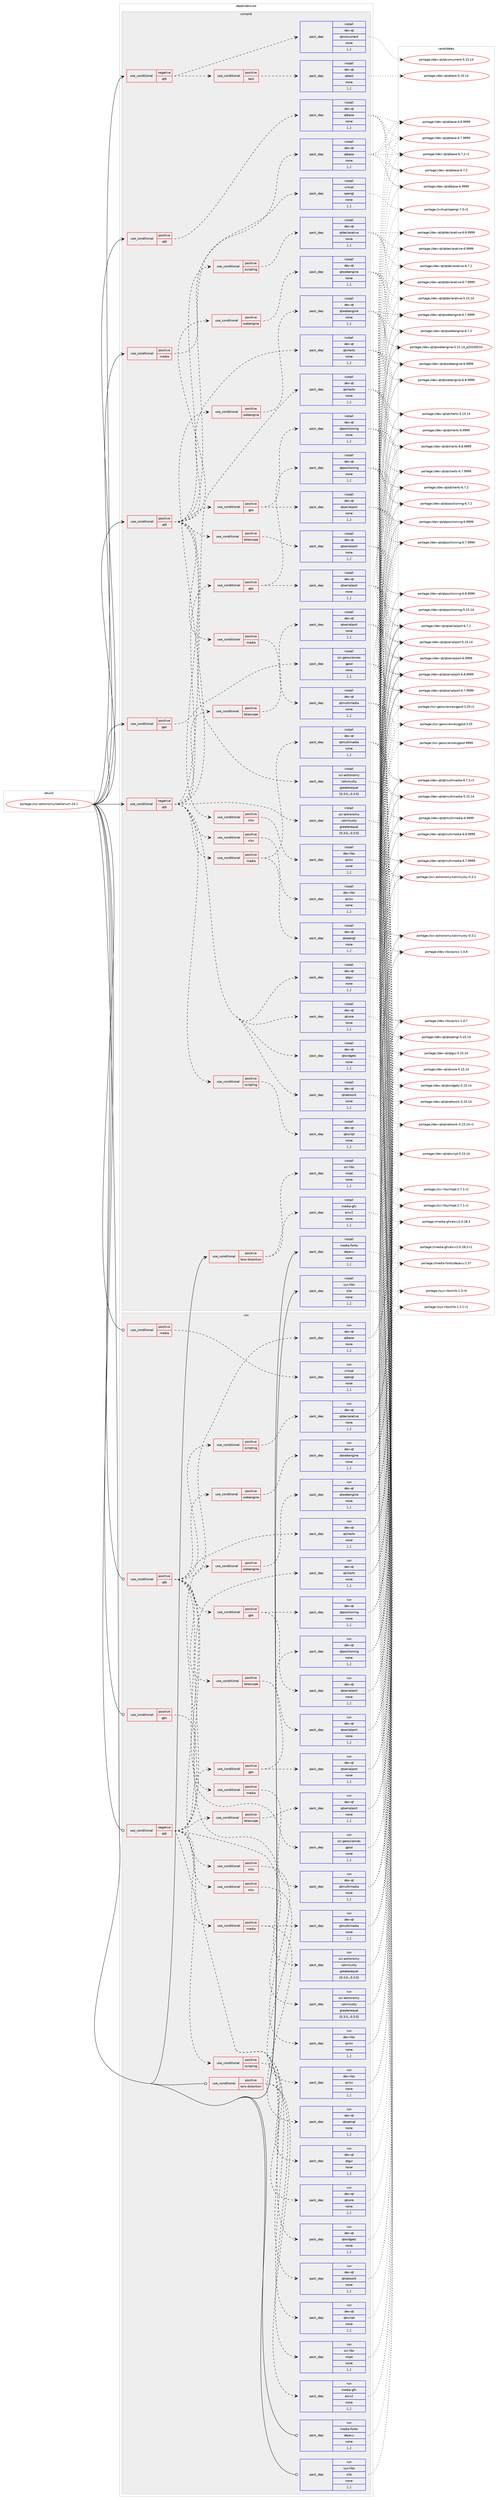 digraph prolog {

# *************
# Graph options
# *************

newrank=true;
concentrate=true;
compound=true;
graph [rankdir=LR,fontname=Helvetica,fontsize=10,ranksep=1.5];#, ranksep=2.5, nodesep=0.2];
edge  [arrowhead=vee];
node  [fontname=Helvetica,fontsize=10];

# **********
# The ebuild
# **********

subgraph cluster_leftcol {
color=gray;
label=<<i>ebuild</i>>;
id [label="portage://sci-astronomy/stellarium-24.1", color=red, width=4, href="../sci-astronomy/stellarium-24.1.svg"];
}

# ****************
# The dependencies
# ****************

subgraph cluster_midcol {
color=gray;
label=<<i>dependencies</i>>;
subgraph cluster_compile {
fillcolor="#eeeeee";
style=filled;
label=<<i>compile</i>>;
subgraph cond103165 {
dependency389545 [label=<<TABLE BORDER="0" CELLBORDER="1" CELLSPACING="0" CELLPADDING="4"><TR><TD ROWSPAN="3" CELLPADDING="10">use_conditional</TD></TR><TR><TD>negative</TD></TR><TR><TD>qt6</TD></TR></TABLE>>, shape=none, color=red];
subgraph pack283570 {
dependency389546 [label=<<TABLE BORDER="0" CELLBORDER="1" CELLSPACING="0" CELLPADDING="4" WIDTH="220"><TR><TD ROWSPAN="6" CELLPADDING="30">pack_dep</TD></TR><TR><TD WIDTH="110">install</TD></TR><TR><TD>dev-qt</TD></TR><TR><TD>qtcharts</TD></TR><TR><TD>none</TD></TR><TR><TD>[,,]</TD></TR></TABLE>>, shape=none, color=blue];
}
dependency389545:e -> dependency389546:w [weight=20,style="dashed",arrowhead="vee"];
subgraph pack283571 {
dependency389547 [label=<<TABLE BORDER="0" CELLBORDER="1" CELLSPACING="0" CELLPADDING="4" WIDTH="220"><TR><TD ROWSPAN="6" CELLPADDING="30">pack_dep</TD></TR><TR><TD WIDTH="110">install</TD></TR><TR><TD>dev-qt</TD></TR><TR><TD>qtcore</TD></TR><TR><TD>none</TD></TR><TR><TD>[,,]</TD></TR></TABLE>>, shape=none, color=blue];
}
dependency389545:e -> dependency389547:w [weight=20,style="dashed",arrowhead="vee"];
subgraph pack283572 {
dependency389548 [label=<<TABLE BORDER="0" CELLBORDER="1" CELLSPACING="0" CELLPADDING="4" WIDTH="220"><TR><TD ROWSPAN="6" CELLPADDING="30">pack_dep</TD></TR><TR><TD WIDTH="110">install</TD></TR><TR><TD>dev-qt</TD></TR><TR><TD>qtgui</TD></TR><TR><TD>none</TD></TR><TR><TD>[,,]</TD></TR></TABLE>>, shape=none, color=blue];
}
dependency389545:e -> dependency389548:w [weight=20,style="dashed",arrowhead="vee"];
subgraph pack283573 {
dependency389549 [label=<<TABLE BORDER="0" CELLBORDER="1" CELLSPACING="0" CELLPADDING="4" WIDTH="220"><TR><TD ROWSPAN="6" CELLPADDING="30">pack_dep</TD></TR><TR><TD WIDTH="110">install</TD></TR><TR><TD>dev-qt</TD></TR><TR><TD>qtnetwork</TD></TR><TR><TD>none</TD></TR><TR><TD>[,,]</TD></TR></TABLE>>, shape=none, color=blue];
}
dependency389545:e -> dependency389549:w [weight=20,style="dashed",arrowhead="vee"];
subgraph pack283574 {
dependency389550 [label=<<TABLE BORDER="0" CELLBORDER="1" CELLSPACING="0" CELLPADDING="4" WIDTH="220"><TR><TD ROWSPAN="6" CELLPADDING="30">pack_dep</TD></TR><TR><TD WIDTH="110">install</TD></TR><TR><TD>dev-qt</TD></TR><TR><TD>qtwidgets</TD></TR><TR><TD>none</TD></TR><TR><TD>[,,]</TD></TR></TABLE>>, shape=none, color=blue];
}
dependency389545:e -> dependency389550:w [weight=20,style="dashed",arrowhead="vee"];
subgraph pack283575 {
dependency389551 [label=<<TABLE BORDER="0" CELLBORDER="1" CELLSPACING="0" CELLPADDING="4" WIDTH="220"><TR><TD ROWSPAN="6" CELLPADDING="30">pack_dep</TD></TR><TR><TD WIDTH="110">install</TD></TR><TR><TD>sci-astronomy</TD></TR><TR><TD>calcmysky</TD></TR><TR><TD>greaterequal</TD></TR><TR><TD>[0.3.0,,,0.3.0]</TD></TR></TABLE>>, shape=none, color=blue];
}
dependency389545:e -> dependency389551:w [weight=20,style="dashed",arrowhead="vee"];
subgraph cond103166 {
dependency389552 [label=<<TABLE BORDER="0" CELLBORDER="1" CELLSPACING="0" CELLPADDING="4"><TR><TD ROWSPAN="3" CELLPADDING="10">use_conditional</TD></TR><TR><TD>positive</TD></TR><TR><TD>gps</TD></TR></TABLE>>, shape=none, color=red];
subgraph pack283576 {
dependency389553 [label=<<TABLE BORDER="0" CELLBORDER="1" CELLSPACING="0" CELLPADDING="4" WIDTH="220"><TR><TD ROWSPAN="6" CELLPADDING="30">pack_dep</TD></TR><TR><TD WIDTH="110">install</TD></TR><TR><TD>dev-qt</TD></TR><TR><TD>qtpositioning</TD></TR><TR><TD>none</TD></TR><TR><TD>[,,]</TD></TR></TABLE>>, shape=none, color=blue];
}
dependency389552:e -> dependency389553:w [weight=20,style="dashed",arrowhead="vee"];
subgraph pack283577 {
dependency389554 [label=<<TABLE BORDER="0" CELLBORDER="1" CELLSPACING="0" CELLPADDING="4" WIDTH="220"><TR><TD ROWSPAN="6" CELLPADDING="30">pack_dep</TD></TR><TR><TD WIDTH="110">install</TD></TR><TR><TD>dev-qt</TD></TR><TR><TD>qtserialport</TD></TR><TR><TD>none</TD></TR><TR><TD>[,,]</TD></TR></TABLE>>, shape=none, color=blue];
}
dependency389552:e -> dependency389554:w [weight=20,style="dashed",arrowhead="vee"];
}
dependency389545:e -> dependency389552:w [weight=20,style="dashed",arrowhead="vee"];
subgraph cond103167 {
dependency389555 [label=<<TABLE BORDER="0" CELLBORDER="1" CELLSPACING="0" CELLPADDING="4"><TR><TD ROWSPAN="3" CELLPADDING="10">use_conditional</TD></TR><TR><TD>positive</TD></TR><TR><TD>media</TD></TR></TABLE>>, shape=none, color=red];
subgraph pack283578 {
dependency389556 [label=<<TABLE BORDER="0" CELLBORDER="1" CELLSPACING="0" CELLPADDING="4" WIDTH="220"><TR><TD ROWSPAN="6" CELLPADDING="30">pack_dep</TD></TR><TR><TD WIDTH="110">install</TD></TR><TR><TD>dev-qt</TD></TR><TR><TD>qtmultimedia</TD></TR><TR><TD>none</TD></TR><TR><TD>[,,]</TD></TR></TABLE>>, shape=none, color=blue];
}
dependency389555:e -> dependency389556:w [weight=20,style="dashed",arrowhead="vee"];
subgraph pack283579 {
dependency389557 [label=<<TABLE BORDER="0" CELLBORDER="1" CELLSPACING="0" CELLPADDING="4" WIDTH="220"><TR><TD ROWSPAN="6" CELLPADDING="30">pack_dep</TD></TR><TR><TD WIDTH="110">install</TD></TR><TR><TD>dev-qt</TD></TR><TR><TD>qtopengl</TD></TR><TR><TD>none</TD></TR><TR><TD>[,,]</TD></TR></TABLE>>, shape=none, color=blue];
}
dependency389555:e -> dependency389557:w [weight=20,style="dashed",arrowhead="vee"];
}
dependency389545:e -> dependency389555:w [weight=20,style="dashed",arrowhead="vee"];
subgraph cond103168 {
dependency389558 [label=<<TABLE BORDER="0" CELLBORDER="1" CELLSPACING="0" CELLPADDING="4"><TR><TD ROWSPAN="3" CELLPADDING="10">use_conditional</TD></TR><TR><TD>positive</TD></TR><TR><TD>scripting</TD></TR></TABLE>>, shape=none, color=red];
subgraph pack283580 {
dependency389559 [label=<<TABLE BORDER="0" CELLBORDER="1" CELLSPACING="0" CELLPADDING="4" WIDTH="220"><TR><TD ROWSPAN="6" CELLPADDING="30">pack_dep</TD></TR><TR><TD WIDTH="110">install</TD></TR><TR><TD>dev-qt</TD></TR><TR><TD>qtscript</TD></TR><TR><TD>none</TD></TR><TR><TD>[,,]</TD></TR></TABLE>>, shape=none, color=blue];
}
dependency389558:e -> dependency389559:w [weight=20,style="dashed",arrowhead="vee"];
}
dependency389545:e -> dependency389558:w [weight=20,style="dashed",arrowhead="vee"];
subgraph cond103169 {
dependency389560 [label=<<TABLE BORDER="0" CELLBORDER="1" CELLSPACING="0" CELLPADDING="4"><TR><TD ROWSPAN="3" CELLPADDING="10">use_conditional</TD></TR><TR><TD>positive</TD></TR><TR><TD>telescope</TD></TR></TABLE>>, shape=none, color=red];
subgraph pack283581 {
dependency389561 [label=<<TABLE BORDER="0" CELLBORDER="1" CELLSPACING="0" CELLPADDING="4" WIDTH="220"><TR><TD ROWSPAN="6" CELLPADDING="30">pack_dep</TD></TR><TR><TD WIDTH="110">install</TD></TR><TR><TD>dev-qt</TD></TR><TR><TD>qtserialport</TD></TR><TR><TD>none</TD></TR><TR><TD>[,,]</TD></TR></TABLE>>, shape=none, color=blue];
}
dependency389560:e -> dependency389561:w [weight=20,style="dashed",arrowhead="vee"];
}
dependency389545:e -> dependency389560:w [weight=20,style="dashed",arrowhead="vee"];
subgraph cond103170 {
dependency389562 [label=<<TABLE BORDER="0" CELLBORDER="1" CELLSPACING="0" CELLPADDING="4"><TR><TD ROWSPAN="3" CELLPADDING="10">use_conditional</TD></TR><TR><TD>positive</TD></TR><TR><TD>webengine</TD></TR></TABLE>>, shape=none, color=red];
subgraph pack283582 {
dependency389563 [label=<<TABLE BORDER="0" CELLBORDER="1" CELLSPACING="0" CELLPADDING="4" WIDTH="220"><TR><TD ROWSPAN="6" CELLPADDING="30">pack_dep</TD></TR><TR><TD WIDTH="110">install</TD></TR><TR><TD>dev-qt</TD></TR><TR><TD>qtwebengine</TD></TR><TR><TD>none</TD></TR><TR><TD>[,,]</TD></TR></TABLE>>, shape=none, color=blue];
}
dependency389562:e -> dependency389563:w [weight=20,style="dashed",arrowhead="vee"];
}
dependency389545:e -> dependency389562:w [weight=20,style="dashed",arrowhead="vee"];
subgraph cond103171 {
dependency389564 [label=<<TABLE BORDER="0" CELLBORDER="1" CELLSPACING="0" CELLPADDING="4"><TR><TD ROWSPAN="3" CELLPADDING="10">use_conditional</TD></TR><TR><TD>positive</TD></TR><TR><TD>xlsx</TD></TR></TABLE>>, shape=none, color=red];
subgraph pack283583 {
dependency389565 [label=<<TABLE BORDER="0" CELLBORDER="1" CELLSPACING="0" CELLPADDING="4" WIDTH="220"><TR><TD ROWSPAN="6" CELLPADDING="30">pack_dep</TD></TR><TR><TD WIDTH="110">install</TD></TR><TR><TD>dev-libs</TD></TR><TR><TD>qxlsx</TD></TR><TR><TD>none</TD></TR><TR><TD>[,,]</TD></TR></TABLE>>, shape=none, color=blue];
}
dependency389564:e -> dependency389565:w [weight=20,style="dashed",arrowhead="vee"];
}
dependency389545:e -> dependency389564:w [weight=20,style="dashed",arrowhead="vee"];
}
id:e -> dependency389545:w [weight=20,style="solid",arrowhead="vee"];
subgraph cond103172 {
dependency389566 [label=<<TABLE BORDER="0" CELLBORDER="1" CELLSPACING="0" CELLPADDING="4"><TR><TD ROWSPAN="3" CELLPADDING="10">use_conditional</TD></TR><TR><TD>negative</TD></TR><TR><TD>qt6</TD></TR></TABLE>>, shape=none, color=red];
subgraph pack283584 {
dependency389567 [label=<<TABLE BORDER="0" CELLBORDER="1" CELLSPACING="0" CELLPADDING="4" WIDTH="220"><TR><TD ROWSPAN="6" CELLPADDING="30">pack_dep</TD></TR><TR><TD WIDTH="110">install</TD></TR><TR><TD>dev-qt</TD></TR><TR><TD>qtconcurrent</TD></TR><TR><TD>none</TD></TR><TR><TD>[,,]</TD></TR></TABLE>>, shape=none, color=blue];
}
dependency389566:e -> dependency389567:w [weight=20,style="dashed",arrowhead="vee"];
subgraph cond103173 {
dependency389568 [label=<<TABLE BORDER="0" CELLBORDER="1" CELLSPACING="0" CELLPADDING="4"><TR><TD ROWSPAN="3" CELLPADDING="10">use_conditional</TD></TR><TR><TD>positive</TD></TR><TR><TD>test</TD></TR></TABLE>>, shape=none, color=red];
subgraph pack283585 {
dependency389569 [label=<<TABLE BORDER="0" CELLBORDER="1" CELLSPACING="0" CELLPADDING="4" WIDTH="220"><TR><TD ROWSPAN="6" CELLPADDING="30">pack_dep</TD></TR><TR><TD WIDTH="110">install</TD></TR><TR><TD>dev-qt</TD></TR><TR><TD>qttest</TD></TR><TR><TD>none</TD></TR><TR><TD>[,,]</TD></TR></TABLE>>, shape=none, color=blue];
}
dependency389568:e -> dependency389569:w [weight=20,style="dashed",arrowhead="vee"];
}
dependency389566:e -> dependency389568:w [weight=20,style="dashed",arrowhead="vee"];
}
id:e -> dependency389566:w [weight=20,style="solid",arrowhead="vee"];
subgraph cond103174 {
dependency389570 [label=<<TABLE BORDER="0" CELLBORDER="1" CELLSPACING="0" CELLPADDING="4"><TR><TD ROWSPAN="3" CELLPADDING="10">use_conditional</TD></TR><TR><TD>positive</TD></TR><TR><TD>gps</TD></TR></TABLE>>, shape=none, color=red];
subgraph pack283586 {
dependency389571 [label=<<TABLE BORDER="0" CELLBORDER="1" CELLSPACING="0" CELLPADDING="4" WIDTH="220"><TR><TD ROWSPAN="6" CELLPADDING="30">pack_dep</TD></TR><TR><TD WIDTH="110">install</TD></TR><TR><TD>sci-geosciences</TD></TR><TR><TD>gpsd</TD></TR><TR><TD>none</TD></TR><TR><TD>[,,]</TD></TR></TABLE>>, shape=none, color=blue];
}
dependency389570:e -> dependency389571:w [weight=20,style="dashed",arrowhead="vee"];
}
id:e -> dependency389570:w [weight=20,style="solid",arrowhead="vee"];
subgraph cond103175 {
dependency389572 [label=<<TABLE BORDER="0" CELLBORDER="1" CELLSPACING="0" CELLPADDING="4"><TR><TD ROWSPAN="3" CELLPADDING="10">use_conditional</TD></TR><TR><TD>positive</TD></TR><TR><TD>lens-distortion</TD></TR></TABLE>>, shape=none, color=red];
subgraph pack283587 {
dependency389573 [label=<<TABLE BORDER="0" CELLBORDER="1" CELLSPACING="0" CELLPADDING="4" WIDTH="220"><TR><TD ROWSPAN="6" CELLPADDING="30">pack_dep</TD></TR><TR><TD WIDTH="110">install</TD></TR><TR><TD>media-gfx</TD></TR><TR><TD>exiv2</TD></TR><TR><TD>none</TD></TR><TR><TD>[,,]</TD></TR></TABLE>>, shape=none, color=blue];
}
dependency389572:e -> dependency389573:w [weight=20,style="dashed",arrowhead="vee"];
subgraph pack283588 {
dependency389574 [label=<<TABLE BORDER="0" CELLBORDER="1" CELLSPACING="0" CELLPADDING="4" WIDTH="220"><TR><TD ROWSPAN="6" CELLPADDING="30">pack_dep</TD></TR><TR><TD WIDTH="110">install</TD></TR><TR><TD>sci-libs</TD></TR><TR><TD>nlopt</TD></TR><TR><TD>none</TD></TR><TR><TD>[,,]</TD></TR></TABLE>>, shape=none, color=blue];
}
dependency389572:e -> dependency389574:w [weight=20,style="dashed",arrowhead="vee"];
}
id:e -> dependency389572:w [weight=20,style="solid",arrowhead="vee"];
subgraph cond103176 {
dependency389575 [label=<<TABLE BORDER="0" CELLBORDER="1" CELLSPACING="0" CELLPADDING="4"><TR><TD ROWSPAN="3" CELLPADDING="10">use_conditional</TD></TR><TR><TD>positive</TD></TR><TR><TD>media</TD></TR></TABLE>>, shape=none, color=red];
subgraph pack283589 {
dependency389576 [label=<<TABLE BORDER="0" CELLBORDER="1" CELLSPACING="0" CELLPADDING="4" WIDTH="220"><TR><TD ROWSPAN="6" CELLPADDING="30">pack_dep</TD></TR><TR><TD WIDTH="110">install</TD></TR><TR><TD>virtual</TD></TR><TR><TD>opengl</TD></TR><TR><TD>none</TD></TR><TR><TD>[,,]</TD></TR></TABLE>>, shape=none, color=blue];
}
dependency389575:e -> dependency389576:w [weight=20,style="dashed",arrowhead="vee"];
}
id:e -> dependency389575:w [weight=20,style="solid",arrowhead="vee"];
subgraph cond103177 {
dependency389577 [label=<<TABLE BORDER="0" CELLBORDER="1" CELLSPACING="0" CELLPADDING="4"><TR><TD ROWSPAN="3" CELLPADDING="10">use_conditional</TD></TR><TR><TD>positive</TD></TR><TR><TD>qt6</TD></TR></TABLE>>, shape=none, color=red];
subgraph pack283590 {
dependency389578 [label=<<TABLE BORDER="0" CELLBORDER="1" CELLSPACING="0" CELLPADDING="4" WIDTH="220"><TR><TD ROWSPAN="6" CELLPADDING="30">pack_dep</TD></TR><TR><TD WIDTH="110">install</TD></TR><TR><TD>dev-qt</TD></TR><TR><TD>qtbase</TD></TR><TR><TD>none</TD></TR><TR><TD>[,,]</TD></TR></TABLE>>, shape=none, color=blue];
}
dependency389577:e -> dependency389578:w [weight=20,style="dashed",arrowhead="vee"];
}
id:e -> dependency389577:w [weight=20,style="solid",arrowhead="vee"];
subgraph cond103178 {
dependency389579 [label=<<TABLE BORDER="0" CELLBORDER="1" CELLSPACING="0" CELLPADDING="4"><TR><TD ROWSPAN="3" CELLPADDING="10">use_conditional</TD></TR><TR><TD>positive</TD></TR><TR><TD>qt6</TD></TR></TABLE>>, shape=none, color=red];
subgraph pack283591 {
dependency389580 [label=<<TABLE BORDER="0" CELLBORDER="1" CELLSPACING="0" CELLPADDING="4" WIDTH="220"><TR><TD ROWSPAN="6" CELLPADDING="30">pack_dep</TD></TR><TR><TD WIDTH="110">install</TD></TR><TR><TD>dev-qt</TD></TR><TR><TD>qtbase</TD></TR><TR><TD>none</TD></TR><TR><TD>[,,]</TD></TR></TABLE>>, shape=none, color=blue];
}
dependency389579:e -> dependency389580:w [weight=20,style="dashed",arrowhead="vee"];
subgraph pack283592 {
dependency389581 [label=<<TABLE BORDER="0" CELLBORDER="1" CELLSPACING="0" CELLPADDING="4" WIDTH="220"><TR><TD ROWSPAN="6" CELLPADDING="30">pack_dep</TD></TR><TR><TD WIDTH="110">install</TD></TR><TR><TD>dev-qt</TD></TR><TR><TD>qtcharts</TD></TR><TR><TD>none</TD></TR><TR><TD>[,,]</TD></TR></TABLE>>, shape=none, color=blue];
}
dependency389579:e -> dependency389581:w [weight=20,style="dashed",arrowhead="vee"];
subgraph pack283593 {
dependency389582 [label=<<TABLE BORDER="0" CELLBORDER="1" CELLSPACING="0" CELLPADDING="4" WIDTH="220"><TR><TD ROWSPAN="6" CELLPADDING="30">pack_dep</TD></TR><TR><TD WIDTH="110">install</TD></TR><TR><TD>sci-astronomy</TD></TR><TR><TD>calcmysky</TD></TR><TR><TD>greaterequal</TD></TR><TR><TD>[0.3.0,,,0.3.0]</TD></TR></TABLE>>, shape=none, color=blue];
}
dependency389579:e -> dependency389582:w [weight=20,style="dashed",arrowhead="vee"];
subgraph cond103179 {
dependency389583 [label=<<TABLE BORDER="0" CELLBORDER="1" CELLSPACING="0" CELLPADDING="4"><TR><TD ROWSPAN="3" CELLPADDING="10">use_conditional</TD></TR><TR><TD>positive</TD></TR><TR><TD>gps</TD></TR></TABLE>>, shape=none, color=red];
subgraph pack283594 {
dependency389584 [label=<<TABLE BORDER="0" CELLBORDER="1" CELLSPACING="0" CELLPADDING="4" WIDTH="220"><TR><TD ROWSPAN="6" CELLPADDING="30">pack_dep</TD></TR><TR><TD WIDTH="110">install</TD></TR><TR><TD>dev-qt</TD></TR><TR><TD>qtpositioning</TD></TR><TR><TD>none</TD></TR><TR><TD>[,,]</TD></TR></TABLE>>, shape=none, color=blue];
}
dependency389583:e -> dependency389584:w [weight=20,style="dashed",arrowhead="vee"];
subgraph pack283595 {
dependency389585 [label=<<TABLE BORDER="0" CELLBORDER="1" CELLSPACING="0" CELLPADDING="4" WIDTH="220"><TR><TD ROWSPAN="6" CELLPADDING="30">pack_dep</TD></TR><TR><TD WIDTH="110">install</TD></TR><TR><TD>dev-qt</TD></TR><TR><TD>qtserialport</TD></TR><TR><TD>none</TD></TR><TR><TD>[,,]</TD></TR></TABLE>>, shape=none, color=blue];
}
dependency389583:e -> dependency389585:w [weight=20,style="dashed",arrowhead="vee"];
}
dependency389579:e -> dependency389583:w [weight=20,style="dashed",arrowhead="vee"];
subgraph cond103180 {
dependency389586 [label=<<TABLE BORDER="0" CELLBORDER="1" CELLSPACING="0" CELLPADDING="4"><TR><TD ROWSPAN="3" CELLPADDING="10">use_conditional</TD></TR><TR><TD>positive</TD></TR><TR><TD>media</TD></TR></TABLE>>, shape=none, color=red];
subgraph pack283596 {
dependency389587 [label=<<TABLE BORDER="0" CELLBORDER="1" CELLSPACING="0" CELLPADDING="4" WIDTH="220"><TR><TD ROWSPAN="6" CELLPADDING="30">pack_dep</TD></TR><TR><TD WIDTH="110">install</TD></TR><TR><TD>dev-qt</TD></TR><TR><TD>qtmultimedia</TD></TR><TR><TD>none</TD></TR><TR><TD>[,,]</TD></TR></TABLE>>, shape=none, color=blue];
}
dependency389586:e -> dependency389587:w [weight=20,style="dashed",arrowhead="vee"];
}
dependency389579:e -> dependency389586:w [weight=20,style="dashed",arrowhead="vee"];
subgraph cond103181 {
dependency389588 [label=<<TABLE BORDER="0" CELLBORDER="1" CELLSPACING="0" CELLPADDING="4"><TR><TD ROWSPAN="3" CELLPADDING="10">use_conditional</TD></TR><TR><TD>positive</TD></TR><TR><TD>scripting</TD></TR></TABLE>>, shape=none, color=red];
subgraph pack283597 {
dependency389589 [label=<<TABLE BORDER="0" CELLBORDER="1" CELLSPACING="0" CELLPADDING="4" WIDTH="220"><TR><TD ROWSPAN="6" CELLPADDING="30">pack_dep</TD></TR><TR><TD WIDTH="110">install</TD></TR><TR><TD>dev-qt</TD></TR><TR><TD>qtdeclarative</TD></TR><TR><TD>none</TD></TR><TR><TD>[,,]</TD></TR></TABLE>>, shape=none, color=blue];
}
dependency389588:e -> dependency389589:w [weight=20,style="dashed",arrowhead="vee"];
}
dependency389579:e -> dependency389588:w [weight=20,style="dashed",arrowhead="vee"];
subgraph cond103182 {
dependency389590 [label=<<TABLE BORDER="0" CELLBORDER="1" CELLSPACING="0" CELLPADDING="4"><TR><TD ROWSPAN="3" CELLPADDING="10">use_conditional</TD></TR><TR><TD>positive</TD></TR><TR><TD>telescope</TD></TR></TABLE>>, shape=none, color=red];
subgraph pack283598 {
dependency389591 [label=<<TABLE BORDER="0" CELLBORDER="1" CELLSPACING="0" CELLPADDING="4" WIDTH="220"><TR><TD ROWSPAN="6" CELLPADDING="30">pack_dep</TD></TR><TR><TD WIDTH="110">install</TD></TR><TR><TD>dev-qt</TD></TR><TR><TD>qtserialport</TD></TR><TR><TD>none</TD></TR><TR><TD>[,,]</TD></TR></TABLE>>, shape=none, color=blue];
}
dependency389590:e -> dependency389591:w [weight=20,style="dashed",arrowhead="vee"];
}
dependency389579:e -> dependency389590:w [weight=20,style="dashed",arrowhead="vee"];
subgraph cond103183 {
dependency389592 [label=<<TABLE BORDER="0" CELLBORDER="1" CELLSPACING="0" CELLPADDING="4"><TR><TD ROWSPAN="3" CELLPADDING="10">use_conditional</TD></TR><TR><TD>positive</TD></TR><TR><TD>webengine</TD></TR></TABLE>>, shape=none, color=red];
subgraph pack283599 {
dependency389593 [label=<<TABLE BORDER="0" CELLBORDER="1" CELLSPACING="0" CELLPADDING="4" WIDTH="220"><TR><TD ROWSPAN="6" CELLPADDING="30">pack_dep</TD></TR><TR><TD WIDTH="110">install</TD></TR><TR><TD>dev-qt</TD></TR><TR><TD>qtwebengine</TD></TR><TR><TD>none</TD></TR><TR><TD>[,,]</TD></TR></TABLE>>, shape=none, color=blue];
}
dependency389592:e -> dependency389593:w [weight=20,style="dashed",arrowhead="vee"];
}
dependency389579:e -> dependency389592:w [weight=20,style="dashed",arrowhead="vee"];
subgraph cond103184 {
dependency389594 [label=<<TABLE BORDER="0" CELLBORDER="1" CELLSPACING="0" CELLPADDING="4"><TR><TD ROWSPAN="3" CELLPADDING="10">use_conditional</TD></TR><TR><TD>positive</TD></TR><TR><TD>xlsx</TD></TR></TABLE>>, shape=none, color=red];
subgraph pack283600 {
dependency389595 [label=<<TABLE BORDER="0" CELLBORDER="1" CELLSPACING="0" CELLPADDING="4" WIDTH="220"><TR><TD ROWSPAN="6" CELLPADDING="30">pack_dep</TD></TR><TR><TD WIDTH="110">install</TD></TR><TR><TD>dev-libs</TD></TR><TR><TD>qxlsx</TD></TR><TR><TD>none</TD></TR><TR><TD>[,,]</TD></TR></TABLE>>, shape=none, color=blue];
}
dependency389594:e -> dependency389595:w [weight=20,style="dashed",arrowhead="vee"];
}
dependency389579:e -> dependency389594:w [weight=20,style="dashed",arrowhead="vee"];
}
id:e -> dependency389579:w [weight=20,style="solid",arrowhead="vee"];
subgraph pack283601 {
dependency389596 [label=<<TABLE BORDER="0" CELLBORDER="1" CELLSPACING="0" CELLPADDING="4" WIDTH="220"><TR><TD ROWSPAN="6" CELLPADDING="30">pack_dep</TD></TR><TR><TD WIDTH="110">install</TD></TR><TR><TD>media-fonts</TD></TR><TR><TD>dejavu</TD></TR><TR><TD>none</TD></TR><TR><TD>[,,]</TD></TR></TABLE>>, shape=none, color=blue];
}
id:e -> dependency389596:w [weight=20,style="solid",arrowhead="vee"];
subgraph pack283602 {
dependency389597 [label=<<TABLE BORDER="0" CELLBORDER="1" CELLSPACING="0" CELLPADDING="4" WIDTH="220"><TR><TD ROWSPAN="6" CELLPADDING="30">pack_dep</TD></TR><TR><TD WIDTH="110">install</TD></TR><TR><TD>sys-libs</TD></TR><TR><TD>zlib</TD></TR><TR><TD>none</TD></TR><TR><TD>[,,]</TD></TR></TABLE>>, shape=none, color=blue];
}
id:e -> dependency389597:w [weight=20,style="solid",arrowhead="vee"];
}
subgraph cluster_compileandrun {
fillcolor="#eeeeee";
style=filled;
label=<<i>compile and run</i>>;
}
subgraph cluster_run {
fillcolor="#eeeeee";
style=filled;
label=<<i>run</i>>;
subgraph cond103185 {
dependency389598 [label=<<TABLE BORDER="0" CELLBORDER="1" CELLSPACING="0" CELLPADDING="4"><TR><TD ROWSPAN="3" CELLPADDING="10">use_conditional</TD></TR><TR><TD>negative</TD></TR><TR><TD>qt6</TD></TR></TABLE>>, shape=none, color=red];
subgraph pack283603 {
dependency389599 [label=<<TABLE BORDER="0" CELLBORDER="1" CELLSPACING="0" CELLPADDING="4" WIDTH="220"><TR><TD ROWSPAN="6" CELLPADDING="30">pack_dep</TD></TR><TR><TD WIDTH="110">run</TD></TR><TR><TD>dev-qt</TD></TR><TR><TD>qtcharts</TD></TR><TR><TD>none</TD></TR><TR><TD>[,,]</TD></TR></TABLE>>, shape=none, color=blue];
}
dependency389598:e -> dependency389599:w [weight=20,style="dashed",arrowhead="vee"];
subgraph pack283604 {
dependency389600 [label=<<TABLE BORDER="0" CELLBORDER="1" CELLSPACING="0" CELLPADDING="4" WIDTH="220"><TR><TD ROWSPAN="6" CELLPADDING="30">pack_dep</TD></TR><TR><TD WIDTH="110">run</TD></TR><TR><TD>dev-qt</TD></TR><TR><TD>qtcore</TD></TR><TR><TD>none</TD></TR><TR><TD>[,,]</TD></TR></TABLE>>, shape=none, color=blue];
}
dependency389598:e -> dependency389600:w [weight=20,style="dashed",arrowhead="vee"];
subgraph pack283605 {
dependency389601 [label=<<TABLE BORDER="0" CELLBORDER="1" CELLSPACING="0" CELLPADDING="4" WIDTH="220"><TR><TD ROWSPAN="6" CELLPADDING="30">pack_dep</TD></TR><TR><TD WIDTH="110">run</TD></TR><TR><TD>dev-qt</TD></TR><TR><TD>qtgui</TD></TR><TR><TD>none</TD></TR><TR><TD>[,,]</TD></TR></TABLE>>, shape=none, color=blue];
}
dependency389598:e -> dependency389601:w [weight=20,style="dashed",arrowhead="vee"];
subgraph pack283606 {
dependency389602 [label=<<TABLE BORDER="0" CELLBORDER="1" CELLSPACING="0" CELLPADDING="4" WIDTH="220"><TR><TD ROWSPAN="6" CELLPADDING="30">pack_dep</TD></TR><TR><TD WIDTH="110">run</TD></TR><TR><TD>dev-qt</TD></TR><TR><TD>qtnetwork</TD></TR><TR><TD>none</TD></TR><TR><TD>[,,]</TD></TR></TABLE>>, shape=none, color=blue];
}
dependency389598:e -> dependency389602:w [weight=20,style="dashed",arrowhead="vee"];
subgraph pack283607 {
dependency389603 [label=<<TABLE BORDER="0" CELLBORDER="1" CELLSPACING="0" CELLPADDING="4" WIDTH="220"><TR><TD ROWSPAN="6" CELLPADDING="30">pack_dep</TD></TR><TR><TD WIDTH="110">run</TD></TR><TR><TD>dev-qt</TD></TR><TR><TD>qtwidgets</TD></TR><TR><TD>none</TD></TR><TR><TD>[,,]</TD></TR></TABLE>>, shape=none, color=blue];
}
dependency389598:e -> dependency389603:w [weight=20,style="dashed",arrowhead="vee"];
subgraph pack283608 {
dependency389604 [label=<<TABLE BORDER="0" CELLBORDER="1" CELLSPACING="0" CELLPADDING="4" WIDTH="220"><TR><TD ROWSPAN="6" CELLPADDING="30">pack_dep</TD></TR><TR><TD WIDTH="110">run</TD></TR><TR><TD>sci-astronomy</TD></TR><TR><TD>calcmysky</TD></TR><TR><TD>greaterequal</TD></TR><TR><TD>[0.3.0,,,0.3.0]</TD></TR></TABLE>>, shape=none, color=blue];
}
dependency389598:e -> dependency389604:w [weight=20,style="dashed",arrowhead="vee"];
subgraph cond103186 {
dependency389605 [label=<<TABLE BORDER="0" CELLBORDER="1" CELLSPACING="0" CELLPADDING="4"><TR><TD ROWSPAN="3" CELLPADDING="10">use_conditional</TD></TR><TR><TD>positive</TD></TR><TR><TD>gps</TD></TR></TABLE>>, shape=none, color=red];
subgraph pack283609 {
dependency389606 [label=<<TABLE BORDER="0" CELLBORDER="1" CELLSPACING="0" CELLPADDING="4" WIDTH="220"><TR><TD ROWSPAN="6" CELLPADDING="30">pack_dep</TD></TR><TR><TD WIDTH="110">run</TD></TR><TR><TD>dev-qt</TD></TR><TR><TD>qtpositioning</TD></TR><TR><TD>none</TD></TR><TR><TD>[,,]</TD></TR></TABLE>>, shape=none, color=blue];
}
dependency389605:e -> dependency389606:w [weight=20,style="dashed",arrowhead="vee"];
subgraph pack283610 {
dependency389607 [label=<<TABLE BORDER="0" CELLBORDER="1" CELLSPACING="0" CELLPADDING="4" WIDTH="220"><TR><TD ROWSPAN="6" CELLPADDING="30">pack_dep</TD></TR><TR><TD WIDTH="110">run</TD></TR><TR><TD>dev-qt</TD></TR><TR><TD>qtserialport</TD></TR><TR><TD>none</TD></TR><TR><TD>[,,]</TD></TR></TABLE>>, shape=none, color=blue];
}
dependency389605:e -> dependency389607:w [weight=20,style="dashed",arrowhead="vee"];
}
dependency389598:e -> dependency389605:w [weight=20,style="dashed",arrowhead="vee"];
subgraph cond103187 {
dependency389608 [label=<<TABLE BORDER="0" CELLBORDER="1" CELLSPACING="0" CELLPADDING="4"><TR><TD ROWSPAN="3" CELLPADDING="10">use_conditional</TD></TR><TR><TD>positive</TD></TR><TR><TD>media</TD></TR></TABLE>>, shape=none, color=red];
subgraph pack283611 {
dependency389609 [label=<<TABLE BORDER="0" CELLBORDER="1" CELLSPACING="0" CELLPADDING="4" WIDTH="220"><TR><TD ROWSPAN="6" CELLPADDING="30">pack_dep</TD></TR><TR><TD WIDTH="110">run</TD></TR><TR><TD>dev-qt</TD></TR><TR><TD>qtmultimedia</TD></TR><TR><TD>none</TD></TR><TR><TD>[,,]</TD></TR></TABLE>>, shape=none, color=blue];
}
dependency389608:e -> dependency389609:w [weight=20,style="dashed",arrowhead="vee"];
subgraph pack283612 {
dependency389610 [label=<<TABLE BORDER="0" CELLBORDER="1" CELLSPACING="0" CELLPADDING="4" WIDTH="220"><TR><TD ROWSPAN="6" CELLPADDING="30">pack_dep</TD></TR><TR><TD WIDTH="110">run</TD></TR><TR><TD>dev-qt</TD></TR><TR><TD>qtopengl</TD></TR><TR><TD>none</TD></TR><TR><TD>[,,]</TD></TR></TABLE>>, shape=none, color=blue];
}
dependency389608:e -> dependency389610:w [weight=20,style="dashed",arrowhead="vee"];
}
dependency389598:e -> dependency389608:w [weight=20,style="dashed",arrowhead="vee"];
subgraph cond103188 {
dependency389611 [label=<<TABLE BORDER="0" CELLBORDER="1" CELLSPACING="0" CELLPADDING="4"><TR><TD ROWSPAN="3" CELLPADDING="10">use_conditional</TD></TR><TR><TD>positive</TD></TR><TR><TD>scripting</TD></TR></TABLE>>, shape=none, color=red];
subgraph pack283613 {
dependency389612 [label=<<TABLE BORDER="0" CELLBORDER="1" CELLSPACING="0" CELLPADDING="4" WIDTH="220"><TR><TD ROWSPAN="6" CELLPADDING="30">pack_dep</TD></TR><TR><TD WIDTH="110">run</TD></TR><TR><TD>dev-qt</TD></TR><TR><TD>qtscript</TD></TR><TR><TD>none</TD></TR><TR><TD>[,,]</TD></TR></TABLE>>, shape=none, color=blue];
}
dependency389611:e -> dependency389612:w [weight=20,style="dashed",arrowhead="vee"];
}
dependency389598:e -> dependency389611:w [weight=20,style="dashed",arrowhead="vee"];
subgraph cond103189 {
dependency389613 [label=<<TABLE BORDER="0" CELLBORDER="1" CELLSPACING="0" CELLPADDING="4"><TR><TD ROWSPAN="3" CELLPADDING="10">use_conditional</TD></TR><TR><TD>positive</TD></TR><TR><TD>telescope</TD></TR></TABLE>>, shape=none, color=red];
subgraph pack283614 {
dependency389614 [label=<<TABLE BORDER="0" CELLBORDER="1" CELLSPACING="0" CELLPADDING="4" WIDTH="220"><TR><TD ROWSPAN="6" CELLPADDING="30">pack_dep</TD></TR><TR><TD WIDTH="110">run</TD></TR><TR><TD>dev-qt</TD></TR><TR><TD>qtserialport</TD></TR><TR><TD>none</TD></TR><TR><TD>[,,]</TD></TR></TABLE>>, shape=none, color=blue];
}
dependency389613:e -> dependency389614:w [weight=20,style="dashed",arrowhead="vee"];
}
dependency389598:e -> dependency389613:w [weight=20,style="dashed",arrowhead="vee"];
subgraph cond103190 {
dependency389615 [label=<<TABLE BORDER="0" CELLBORDER="1" CELLSPACING="0" CELLPADDING="4"><TR><TD ROWSPAN="3" CELLPADDING="10">use_conditional</TD></TR><TR><TD>positive</TD></TR><TR><TD>webengine</TD></TR></TABLE>>, shape=none, color=red];
subgraph pack283615 {
dependency389616 [label=<<TABLE BORDER="0" CELLBORDER="1" CELLSPACING="0" CELLPADDING="4" WIDTH="220"><TR><TD ROWSPAN="6" CELLPADDING="30">pack_dep</TD></TR><TR><TD WIDTH="110">run</TD></TR><TR><TD>dev-qt</TD></TR><TR><TD>qtwebengine</TD></TR><TR><TD>none</TD></TR><TR><TD>[,,]</TD></TR></TABLE>>, shape=none, color=blue];
}
dependency389615:e -> dependency389616:w [weight=20,style="dashed",arrowhead="vee"];
}
dependency389598:e -> dependency389615:w [weight=20,style="dashed",arrowhead="vee"];
subgraph cond103191 {
dependency389617 [label=<<TABLE BORDER="0" CELLBORDER="1" CELLSPACING="0" CELLPADDING="4"><TR><TD ROWSPAN="3" CELLPADDING="10">use_conditional</TD></TR><TR><TD>positive</TD></TR><TR><TD>xlsx</TD></TR></TABLE>>, shape=none, color=red];
subgraph pack283616 {
dependency389618 [label=<<TABLE BORDER="0" CELLBORDER="1" CELLSPACING="0" CELLPADDING="4" WIDTH="220"><TR><TD ROWSPAN="6" CELLPADDING="30">pack_dep</TD></TR><TR><TD WIDTH="110">run</TD></TR><TR><TD>dev-libs</TD></TR><TR><TD>qxlsx</TD></TR><TR><TD>none</TD></TR><TR><TD>[,,]</TD></TR></TABLE>>, shape=none, color=blue];
}
dependency389617:e -> dependency389618:w [weight=20,style="dashed",arrowhead="vee"];
}
dependency389598:e -> dependency389617:w [weight=20,style="dashed",arrowhead="vee"];
}
id:e -> dependency389598:w [weight=20,style="solid",arrowhead="odot"];
subgraph cond103192 {
dependency389619 [label=<<TABLE BORDER="0" CELLBORDER="1" CELLSPACING="0" CELLPADDING="4"><TR><TD ROWSPAN="3" CELLPADDING="10">use_conditional</TD></TR><TR><TD>positive</TD></TR><TR><TD>gps</TD></TR></TABLE>>, shape=none, color=red];
subgraph pack283617 {
dependency389620 [label=<<TABLE BORDER="0" CELLBORDER="1" CELLSPACING="0" CELLPADDING="4" WIDTH="220"><TR><TD ROWSPAN="6" CELLPADDING="30">pack_dep</TD></TR><TR><TD WIDTH="110">run</TD></TR><TR><TD>sci-geosciences</TD></TR><TR><TD>gpsd</TD></TR><TR><TD>none</TD></TR><TR><TD>[,,]</TD></TR></TABLE>>, shape=none, color=blue];
}
dependency389619:e -> dependency389620:w [weight=20,style="dashed",arrowhead="vee"];
}
id:e -> dependency389619:w [weight=20,style="solid",arrowhead="odot"];
subgraph cond103193 {
dependency389621 [label=<<TABLE BORDER="0" CELLBORDER="1" CELLSPACING="0" CELLPADDING="4"><TR><TD ROWSPAN="3" CELLPADDING="10">use_conditional</TD></TR><TR><TD>positive</TD></TR><TR><TD>lens-distortion</TD></TR></TABLE>>, shape=none, color=red];
subgraph pack283618 {
dependency389622 [label=<<TABLE BORDER="0" CELLBORDER="1" CELLSPACING="0" CELLPADDING="4" WIDTH="220"><TR><TD ROWSPAN="6" CELLPADDING="30">pack_dep</TD></TR><TR><TD WIDTH="110">run</TD></TR><TR><TD>media-gfx</TD></TR><TR><TD>exiv2</TD></TR><TR><TD>none</TD></TR><TR><TD>[,,]</TD></TR></TABLE>>, shape=none, color=blue];
}
dependency389621:e -> dependency389622:w [weight=20,style="dashed",arrowhead="vee"];
subgraph pack283619 {
dependency389623 [label=<<TABLE BORDER="0" CELLBORDER="1" CELLSPACING="0" CELLPADDING="4" WIDTH="220"><TR><TD ROWSPAN="6" CELLPADDING="30">pack_dep</TD></TR><TR><TD WIDTH="110">run</TD></TR><TR><TD>sci-libs</TD></TR><TR><TD>nlopt</TD></TR><TR><TD>none</TD></TR><TR><TD>[,,]</TD></TR></TABLE>>, shape=none, color=blue];
}
dependency389621:e -> dependency389623:w [weight=20,style="dashed",arrowhead="vee"];
}
id:e -> dependency389621:w [weight=20,style="solid",arrowhead="odot"];
subgraph cond103194 {
dependency389624 [label=<<TABLE BORDER="0" CELLBORDER="1" CELLSPACING="0" CELLPADDING="4"><TR><TD ROWSPAN="3" CELLPADDING="10">use_conditional</TD></TR><TR><TD>positive</TD></TR><TR><TD>media</TD></TR></TABLE>>, shape=none, color=red];
subgraph pack283620 {
dependency389625 [label=<<TABLE BORDER="0" CELLBORDER="1" CELLSPACING="0" CELLPADDING="4" WIDTH="220"><TR><TD ROWSPAN="6" CELLPADDING="30">pack_dep</TD></TR><TR><TD WIDTH="110">run</TD></TR><TR><TD>virtual</TD></TR><TR><TD>opengl</TD></TR><TR><TD>none</TD></TR><TR><TD>[,,]</TD></TR></TABLE>>, shape=none, color=blue];
}
dependency389624:e -> dependency389625:w [weight=20,style="dashed",arrowhead="vee"];
}
id:e -> dependency389624:w [weight=20,style="solid",arrowhead="odot"];
subgraph cond103195 {
dependency389626 [label=<<TABLE BORDER="0" CELLBORDER="1" CELLSPACING="0" CELLPADDING="4"><TR><TD ROWSPAN="3" CELLPADDING="10">use_conditional</TD></TR><TR><TD>positive</TD></TR><TR><TD>qt6</TD></TR></TABLE>>, shape=none, color=red];
subgraph pack283621 {
dependency389627 [label=<<TABLE BORDER="0" CELLBORDER="1" CELLSPACING="0" CELLPADDING="4" WIDTH="220"><TR><TD ROWSPAN="6" CELLPADDING="30">pack_dep</TD></TR><TR><TD WIDTH="110">run</TD></TR><TR><TD>dev-qt</TD></TR><TR><TD>qtbase</TD></TR><TR><TD>none</TD></TR><TR><TD>[,,]</TD></TR></TABLE>>, shape=none, color=blue];
}
dependency389626:e -> dependency389627:w [weight=20,style="dashed",arrowhead="vee"];
subgraph pack283622 {
dependency389628 [label=<<TABLE BORDER="0" CELLBORDER="1" CELLSPACING="0" CELLPADDING="4" WIDTH="220"><TR><TD ROWSPAN="6" CELLPADDING="30">pack_dep</TD></TR><TR><TD WIDTH="110">run</TD></TR><TR><TD>dev-qt</TD></TR><TR><TD>qtcharts</TD></TR><TR><TD>none</TD></TR><TR><TD>[,,]</TD></TR></TABLE>>, shape=none, color=blue];
}
dependency389626:e -> dependency389628:w [weight=20,style="dashed",arrowhead="vee"];
subgraph pack283623 {
dependency389629 [label=<<TABLE BORDER="0" CELLBORDER="1" CELLSPACING="0" CELLPADDING="4" WIDTH="220"><TR><TD ROWSPAN="6" CELLPADDING="30">pack_dep</TD></TR><TR><TD WIDTH="110">run</TD></TR><TR><TD>sci-astronomy</TD></TR><TR><TD>calcmysky</TD></TR><TR><TD>greaterequal</TD></TR><TR><TD>[0.3.0,,,0.3.0]</TD></TR></TABLE>>, shape=none, color=blue];
}
dependency389626:e -> dependency389629:w [weight=20,style="dashed",arrowhead="vee"];
subgraph cond103196 {
dependency389630 [label=<<TABLE BORDER="0" CELLBORDER="1" CELLSPACING="0" CELLPADDING="4"><TR><TD ROWSPAN="3" CELLPADDING="10">use_conditional</TD></TR><TR><TD>positive</TD></TR><TR><TD>gps</TD></TR></TABLE>>, shape=none, color=red];
subgraph pack283624 {
dependency389631 [label=<<TABLE BORDER="0" CELLBORDER="1" CELLSPACING="0" CELLPADDING="4" WIDTH="220"><TR><TD ROWSPAN="6" CELLPADDING="30">pack_dep</TD></TR><TR><TD WIDTH="110">run</TD></TR><TR><TD>dev-qt</TD></TR><TR><TD>qtpositioning</TD></TR><TR><TD>none</TD></TR><TR><TD>[,,]</TD></TR></TABLE>>, shape=none, color=blue];
}
dependency389630:e -> dependency389631:w [weight=20,style="dashed",arrowhead="vee"];
subgraph pack283625 {
dependency389632 [label=<<TABLE BORDER="0" CELLBORDER="1" CELLSPACING="0" CELLPADDING="4" WIDTH="220"><TR><TD ROWSPAN="6" CELLPADDING="30">pack_dep</TD></TR><TR><TD WIDTH="110">run</TD></TR><TR><TD>dev-qt</TD></TR><TR><TD>qtserialport</TD></TR><TR><TD>none</TD></TR><TR><TD>[,,]</TD></TR></TABLE>>, shape=none, color=blue];
}
dependency389630:e -> dependency389632:w [weight=20,style="dashed",arrowhead="vee"];
}
dependency389626:e -> dependency389630:w [weight=20,style="dashed",arrowhead="vee"];
subgraph cond103197 {
dependency389633 [label=<<TABLE BORDER="0" CELLBORDER="1" CELLSPACING="0" CELLPADDING="4"><TR><TD ROWSPAN="3" CELLPADDING="10">use_conditional</TD></TR><TR><TD>positive</TD></TR><TR><TD>media</TD></TR></TABLE>>, shape=none, color=red];
subgraph pack283626 {
dependency389634 [label=<<TABLE BORDER="0" CELLBORDER="1" CELLSPACING="0" CELLPADDING="4" WIDTH="220"><TR><TD ROWSPAN="6" CELLPADDING="30">pack_dep</TD></TR><TR><TD WIDTH="110">run</TD></TR><TR><TD>dev-qt</TD></TR><TR><TD>qtmultimedia</TD></TR><TR><TD>none</TD></TR><TR><TD>[,,]</TD></TR></TABLE>>, shape=none, color=blue];
}
dependency389633:e -> dependency389634:w [weight=20,style="dashed",arrowhead="vee"];
}
dependency389626:e -> dependency389633:w [weight=20,style="dashed",arrowhead="vee"];
subgraph cond103198 {
dependency389635 [label=<<TABLE BORDER="0" CELLBORDER="1" CELLSPACING="0" CELLPADDING="4"><TR><TD ROWSPAN="3" CELLPADDING="10">use_conditional</TD></TR><TR><TD>positive</TD></TR><TR><TD>scripting</TD></TR></TABLE>>, shape=none, color=red];
subgraph pack283627 {
dependency389636 [label=<<TABLE BORDER="0" CELLBORDER="1" CELLSPACING="0" CELLPADDING="4" WIDTH="220"><TR><TD ROWSPAN="6" CELLPADDING="30">pack_dep</TD></TR><TR><TD WIDTH="110">run</TD></TR><TR><TD>dev-qt</TD></TR><TR><TD>qtdeclarative</TD></TR><TR><TD>none</TD></TR><TR><TD>[,,]</TD></TR></TABLE>>, shape=none, color=blue];
}
dependency389635:e -> dependency389636:w [weight=20,style="dashed",arrowhead="vee"];
}
dependency389626:e -> dependency389635:w [weight=20,style="dashed",arrowhead="vee"];
subgraph cond103199 {
dependency389637 [label=<<TABLE BORDER="0" CELLBORDER="1" CELLSPACING="0" CELLPADDING="4"><TR><TD ROWSPAN="3" CELLPADDING="10">use_conditional</TD></TR><TR><TD>positive</TD></TR><TR><TD>telescope</TD></TR></TABLE>>, shape=none, color=red];
subgraph pack283628 {
dependency389638 [label=<<TABLE BORDER="0" CELLBORDER="1" CELLSPACING="0" CELLPADDING="4" WIDTH="220"><TR><TD ROWSPAN="6" CELLPADDING="30">pack_dep</TD></TR><TR><TD WIDTH="110">run</TD></TR><TR><TD>dev-qt</TD></TR><TR><TD>qtserialport</TD></TR><TR><TD>none</TD></TR><TR><TD>[,,]</TD></TR></TABLE>>, shape=none, color=blue];
}
dependency389637:e -> dependency389638:w [weight=20,style="dashed",arrowhead="vee"];
}
dependency389626:e -> dependency389637:w [weight=20,style="dashed",arrowhead="vee"];
subgraph cond103200 {
dependency389639 [label=<<TABLE BORDER="0" CELLBORDER="1" CELLSPACING="0" CELLPADDING="4"><TR><TD ROWSPAN="3" CELLPADDING="10">use_conditional</TD></TR><TR><TD>positive</TD></TR><TR><TD>webengine</TD></TR></TABLE>>, shape=none, color=red];
subgraph pack283629 {
dependency389640 [label=<<TABLE BORDER="0" CELLBORDER="1" CELLSPACING="0" CELLPADDING="4" WIDTH="220"><TR><TD ROWSPAN="6" CELLPADDING="30">pack_dep</TD></TR><TR><TD WIDTH="110">run</TD></TR><TR><TD>dev-qt</TD></TR><TR><TD>qtwebengine</TD></TR><TR><TD>none</TD></TR><TR><TD>[,,]</TD></TR></TABLE>>, shape=none, color=blue];
}
dependency389639:e -> dependency389640:w [weight=20,style="dashed",arrowhead="vee"];
}
dependency389626:e -> dependency389639:w [weight=20,style="dashed",arrowhead="vee"];
subgraph cond103201 {
dependency389641 [label=<<TABLE BORDER="0" CELLBORDER="1" CELLSPACING="0" CELLPADDING="4"><TR><TD ROWSPAN="3" CELLPADDING="10">use_conditional</TD></TR><TR><TD>positive</TD></TR><TR><TD>xlsx</TD></TR></TABLE>>, shape=none, color=red];
subgraph pack283630 {
dependency389642 [label=<<TABLE BORDER="0" CELLBORDER="1" CELLSPACING="0" CELLPADDING="4" WIDTH="220"><TR><TD ROWSPAN="6" CELLPADDING="30">pack_dep</TD></TR><TR><TD WIDTH="110">run</TD></TR><TR><TD>dev-libs</TD></TR><TR><TD>qxlsx</TD></TR><TR><TD>none</TD></TR><TR><TD>[,,]</TD></TR></TABLE>>, shape=none, color=blue];
}
dependency389641:e -> dependency389642:w [weight=20,style="dashed",arrowhead="vee"];
}
dependency389626:e -> dependency389641:w [weight=20,style="dashed",arrowhead="vee"];
}
id:e -> dependency389626:w [weight=20,style="solid",arrowhead="odot"];
subgraph pack283631 {
dependency389643 [label=<<TABLE BORDER="0" CELLBORDER="1" CELLSPACING="0" CELLPADDING="4" WIDTH="220"><TR><TD ROWSPAN="6" CELLPADDING="30">pack_dep</TD></TR><TR><TD WIDTH="110">run</TD></TR><TR><TD>media-fonts</TD></TR><TR><TD>dejavu</TD></TR><TR><TD>none</TD></TR><TR><TD>[,,]</TD></TR></TABLE>>, shape=none, color=blue];
}
id:e -> dependency389643:w [weight=20,style="solid",arrowhead="odot"];
subgraph pack283632 {
dependency389644 [label=<<TABLE BORDER="0" CELLBORDER="1" CELLSPACING="0" CELLPADDING="4" WIDTH="220"><TR><TD ROWSPAN="6" CELLPADDING="30">pack_dep</TD></TR><TR><TD WIDTH="110">run</TD></TR><TR><TD>sys-libs</TD></TR><TR><TD>zlib</TD></TR><TR><TD>none</TD></TR><TR><TD>[,,]</TD></TR></TABLE>>, shape=none, color=blue];
}
id:e -> dependency389644:w [weight=20,style="solid",arrowhead="odot"];
}
}

# **************
# The candidates
# **************

subgraph cluster_choices {
rank=same;
color=gray;
label=<<i>candidates</i>>;

subgraph choice283570 {
color=black;
nodesep=1;
choice1001011184511311647113116991049711411611545544657575757 [label="portage://dev-qt/qtcharts-6.9999", color=red, width=4,href="../dev-qt/qtcharts-6.9999.svg"];
choice10010111845113116471131169910497114116115455446564657575757 [label="portage://dev-qt/qtcharts-6.8.9999", color=red, width=4,href="../dev-qt/qtcharts-6.8.9999.svg"];
choice10010111845113116471131169910497114116115455446554657575757 [label="portage://dev-qt/qtcharts-6.7.9999", color=red, width=4,href="../dev-qt/qtcharts-6.7.9999.svg"];
choice10010111845113116471131169910497114116115455446554650 [label="portage://dev-qt/qtcharts-6.7.2", color=red, width=4,href="../dev-qt/qtcharts-6.7.2.svg"];
choice100101118451131164711311699104971141161154553464953464952 [label="portage://dev-qt/qtcharts-5.15.14", color=red, width=4,href="../dev-qt/qtcharts-5.15.14.svg"];
dependency389546:e -> choice1001011184511311647113116991049711411611545544657575757:w [style=dotted,weight="100"];
dependency389546:e -> choice10010111845113116471131169910497114116115455446564657575757:w [style=dotted,weight="100"];
dependency389546:e -> choice10010111845113116471131169910497114116115455446554657575757:w [style=dotted,weight="100"];
dependency389546:e -> choice10010111845113116471131169910497114116115455446554650:w [style=dotted,weight="100"];
dependency389546:e -> choice100101118451131164711311699104971141161154553464953464952:w [style=dotted,weight="100"];
}
subgraph choice283571 {
color=black;
nodesep=1;
choice1001011184511311647113116991111141014553464953464952 [label="portage://dev-qt/qtcore-5.15.14", color=red, width=4,href="../dev-qt/qtcore-5.15.14.svg"];
dependency389547:e -> choice1001011184511311647113116991111141014553464953464952:w [style=dotted,weight="100"];
}
subgraph choice283572 {
color=black;
nodesep=1;
choice10010111845113116471131161031171054553464953464952 [label="portage://dev-qt/qtgui-5.15.14", color=red, width=4,href="../dev-qt/qtgui-5.15.14.svg"];
dependency389548:e -> choice10010111845113116471131161031171054553464953464952:w [style=dotted,weight="100"];
}
subgraph choice283573 {
color=black;
nodesep=1;
choice100101118451131164711311611010111611911111410745534649534649524511449 [label="portage://dev-qt/qtnetwork-5.15.14-r1", color=red, width=4,href="../dev-qt/qtnetwork-5.15.14-r1.svg"];
choice10010111845113116471131161101011161191111141074553464953464952 [label="portage://dev-qt/qtnetwork-5.15.14", color=red, width=4,href="../dev-qt/qtnetwork-5.15.14.svg"];
dependency389549:e -> choice100101118451131164711311611010111611911111410745534649534649524511449:w [style=dotted,weight="100"];
dependency389549:e -> choice10010111845113116471131161101011161191111141074553464953464952:w [style=dotted,weight="100"];
}
subgraph choice283574 {
color=black;
nodesep=1;
choice10010111845113116471131161191051001031011161154553464953464952 [label="portage://dev-qt/qtwidgets-5.15.14", color=red, width=4,href="../dev-qt/qtwidgets-5.15.14.svg"];
dependency389550:e -> choice10010111845113116471131161191051001031011161154553464953464952:w [style=dotted,weight="100"];
}
subgraph choice283575 {
color=black;
nodesep=1;
choice11599105459711511611411111011110912147999710899109121115107121454846514650 [label="portage://sci-astronomy/calcmysky-0.3.2", color=red, width=4,href="../sci-astronomy/calcmysky-0.3.2.svg"];
choice11599105459711511611411111011110912147999710899109121115107121454846514649 [label="portage://sci-astronomy/calcmysky-0.3.1", color=red, width=4,href="../sci-astronomy/calcmysky-0.3.1.svg"];
dependency389551:e -> choice11599105459711511611411111011110912147999710899109121115107121454846514650:w [style=dotted,weight="100"];
dependency389551:e -> choice11599105459711511611411111011110912147999710899109121115107121454846514649:w [style=dotted,weight="100"];
}
subgraph choice283576 {
color=black;
nodesep=1;
choice100101118451131164711311611211111510511610511111010511010345544657575757 [label="portage://dev-qt/qtpositioning-6.9999", color=red, width=4,href="../dev-qt/qtpositioning-6.9999.svg"];
choice1001011184511311647113116112111115105116105111110105110103455446564657575757 [label="portage://dev-qt/qtpositioning-6.8.9999", color=red, width=4,href="../dev-qt/qtpositioning-6.8.9999.svg"];
choice1001011184511311647113116112111115105116105111110105110103455446554657575757 [label="portage://dev-qt/qtpositioning-6.7.9999", color=red, width=4,href="../dev-qt/qtpositioning-6.7.9999.svg"];
choice1001011184511311647113116112111115105116105111110105110103455446554650 [label="portage://dev-qt/qtpositioning-6.7.2", color=red, width=4,href="../dev-qt/qtpositioning-6.7.2.svg"];
choice10010111845113116471131161121111151051161051111101051101034553464953464952 [label="portage://dev-qt/qtpositioning-5.15.14", color=red, width=4,href="../dev-qt/qtpositioning-5.15.14.svg"];
dependency389553:e -> choice100101118451131164711311611211111510511610511111010511010345544657575757:w [style=dotted,weight="100"];
dependency389553:e -> choice1001011184511311647113116112111115105116105111110105110103455446564657575757:w [style=dotted,weight="100"];
dependency389553:e -> choice1001011184511311647113116112111115105116105111110105110103455446554657575757:w [style=dotted,weight="100"];
dependency389553:e -> choice1001011184511311647113116112111115105116105111110105110103455446554650:w [style=dotted,weight="100"];
dependency389553:e -> choice10010111845113116471131161121111151051161051111101051101034553464953464952:w [style=dotted,weight="100"];
}
subgraph choice283577 {
color=black;
nodesep=1;
choice10010111845113116471131161151011141059710811211111411645544657575757 [label="portage://dev-qt/qtserialport-6.9999", color=red, width=4,href="../dev-qt/qtserialport-6.9999.svg"];
choice100101118451131164711311611510111410597108112111114116455446564657575757 [label="portage://dev-qt/qtserialport-6.8.9999", color=red, width=4,href="../dev-qt/qtserialport-6.8.9999.svg"];
choice100101118451131164711311611510111410597108112111114116455446554657575757 [label="portage://dev-qt/qtserialport-6.7.9999", color=red, width=4,href="../dev-qt/qtserialport-6.7.9999.svg"];
choice100101118451131164711311611510111410597108112111114116455446554650 [label="portage://dev-qt/qtserialport-6.7.2", color=red, width=4,href="../dev-qt/qtserialport-6.7.2.svg"];
choice1001011184511311647113116115101114105971081121111141164553464953464952 [label="portage://dev-qt/qtserialport-5.15.14", color=red, width=4,href="../dev-qt/qtserialport-5.15.14.svg"];
dependency389554:e -> choice10010111845113116471131161151011141059710811211111411645544657575757:w [style=dotted,weight="100"];
dependency389554:e -> choice100101118451131164711311611510111410597108112111114116455446564657575757:w [style=dotted,weight="100"];
dependency389554:e -> choice100101118451131164711311611510111410597108112111114116455446554657575757:w [style=dotted,weight="100"];
dependency389554:e -> choice100101118451131164711311611510111410597108112111114116455446554650:w [style=dotted,weight="100"];
dependency389554:e -> choice1001011184511311647113116115101114105971081121111141164553464953464952:w [style=dotted,weight="100"];
}
subgraph choice283578 {
color=black;
nodesep=1;
choice10010111845113116471131161091171081161051091011001059745544657575757 [label="portage://dev-qt/qtmultimedia-6.9999", color=red, width=4,href="../dev-qt/qtmultimedia-6.9999.svg"];
choice100101118451131164711311610911710811610510910110010597455446564657575757 [label="portage://dev-qt/qtmultimedia-6.8.9999", color=red, width=4,href="../dev-qt/qtmultimedia-6.8.9999.svg"];
choice100101118451131164711311610911710811610510910110010597455446554657575757 [label="portage://dev-qt/qtmultimedia-6.7.9999", color=red, width=4,href="../dev-qt/qtmultimedia-6.7.9999.svg"];
choice1001011184511311647113116109117108116105109101100105974554465546504511449 [label="portage://dev-qt/qtmultimedia-6.7.2-r1", color=red, width=4,href="../dev-qt/qtmultimedia-6.7.2-r1.svg"];
choice1001011184511311647113116109117108116105109101100105974553464953464952 [label="portage://dev-qt/qtmultimedia-5.15.14", color=red, width=4,href="../dev-qt/qtmultimedia-5.15.14.svg"];
dependency389556:e -> choice10010111845113116471131161091171081161051091011001059745544657575757:w [style=dotted,weight="100"];
dependency389556:e -> choice100101118451131164711311610911710811610510910110010597455446564657575757:w [style=dotted,weight="100"];
dependency389556:e -> choice100101118451131164711311610911710811610510910110010597455446554657575757:w [style=dotted,weight="100"];
dependency389556:e -> choice1001011184511311647113116109117108116105109101100105974554465546504511449:w [style=dotted,weight="100"];
dependency389556:e -> choice1001011184511311647113116109117108116105109101100105974553464953464952:w [style=dotted,weight="100"];
}
subgraph choice283579 {
color=black;
nodesep=1;
choice10010111845113116471131161111121011101031084553464953464952 [label="portage://dev-qt/qtopengl-5.15.14", color=red, width=4,href="../dev-qt/qtopengl-5.15.14.svg"];
dependency389557:e -> choice10010111845113116471131161111121011101031084553464953464952:w [style=dotted,weight="100"];
}
subgraph choice283580 {
color=black;
nodesep=1;
choice1001011184511311647113116115991141051121164553464953464952 [label="portage://dev-qt/qtscript-5.15.14", color=red, width=4,href="../dev-qt/qtscript-5.15.14.svg"];
dependency389559:e -> choice1001011184511311647113116115991141051121164553464953464952:w [style=dotted,weight="100"];
}
subgraph choice283581 {
color=black;
nodesep=1;
choice10010111845113116471131161151011141059710811211111411645544657575757 [label="portage://dev-qt/qtserialport-6.9999", color=red, width=4,href="../dev-qt/qtserialport-6.9999.svg"];
choice100101118451131164711311611510111410597108112111114116455446564657575757 [label="portage://dev-qt/qtserialport-6.8.9999", color=red, width=4,href="../dev-qt/qtserialport-6.8.9999.svg"];
choice100101118451131164711311611510111410597108112111114116455446554657575757 [label="portage://dev-qt/qtserialport-6.7.9999", color=red, width=4,href="../dev-qt/qtserialport-6.7.9999.svg"];
choice100101118451131164711311611510111410597108112111114116455446554650 [label="portage://dev-qt/qtserialport-6.7.2", color=red, width=4,href="../dev-qt/qtserialport-6.7.2.svg"];
choice1001011184511311647113116115101114105971081121111141164553464953464952 [label="portage://dev-qt/qtserialport-5.15.14", color=red, width=4,href="../dev-qt/qtserialport-5.15.14.svg"];
dependency389561:e -> choice10010111845113116471131161151011141059710811211111411645544657575757:w [style=dotted,weight="100"];
dependency389561:e -> choice100101118451131164711311611510111410597108112111114116455446564657575757:w [style=dotted,weight="100"];
dependency389561:e -> choice100101118451131164711311611510111410597108112111114116455446554657575757:w [style=dotted,weight="100"];
dependency389561:e -> choice100101118451131164711311611510111410597108112111114116455446554650:w [style=dotted,weight="100"];
dependency389561:e -> choice1001011184511311647113116115101114105971081121111141164553464953464952:w [style=dotted,weight="100"];
}
subgraph choice283582 {
color=black;
nodesep=1;
choice10010111845113116471131161191019810111010310511010145544657575757 [label="portage://dev-qt/qtwebengine-6.9999", color=red, width=4,href="../dev-qt/qtwebengine-6.9999.svg"];
choice100101118451131164711311611910198101110103105110101455446564657575757 [label="portage://dev-qt/qtwebengine-6.8.9999", color=red, width=4,href="../dev-qt/qtwebengine-6.8.9999.svg"];
choice100101118451131164711311611910198101110103105110101455446554657575757 [label="portage://dev-qt/qtwebengine-6.7.9999", color=red, width=4,href="../dev-qt/qtwebengine-6.7.9999.svg"];
choice100101118451131164711311611910198101110103105110101455446554650 [label="portage://dev-qt/qtwebengine-6.7.2", color=red, width=4,href="../dev-qt/qtwebengine-6.7.2.svg"];
choice1001011184511311647113116119101981011101031051101014553464953464952951125048505248534948 [label="portage://dev-qt/qtwebengine-5.15.14_p20240510", color=red, width=4,href="../dev-qt/qtwebengine-5.15.14_p20240510.svg"];
dependency389563:e -> choice10010111845113116471131161191019810111010310511010145544657575757:w [style=dotted,weight="100"];
dependency389563:e -> choice100101118451131164711311611910198101110103105110101455446564657575757:w [style=dotted,weight="100"];
dependency389563:e -> choice100101118451131164711311611910198101110103105110101455446554657575757:w [style=dotted,weight="100"];
dependency389563:e -> choice100101118451131164711311611910198101110103105110101455446554650:w [style=dotted,weight="100"];
dependency389563:e -> choice1001011184511311647113116119101981011101031051101014553464953464952951125048505248534948:w [style=dotted,weight="100"];
}
subgraph choice283583 {
color=black;
nodesep=1;
choice100101118451081059811547113120108115120454946524656 [label="portage://dev-libs/qxlsx-1.4.8", color=red, width=4,href="../dev-libs/qxlsx-1.4.8.svg"];
choice100101118451081059811547113120108115120454946524655 [label="portage://dev-libs/qxlsx-1.4.7", color=red, width=4,href="../dev-libs/qxlsx-1.4.7.svg"];
dependency389565:e -> choice100101118451081059811547113120108115120454946524656:w [style=dotted,weight="100"];
dependency389565:e -> choice100101118451081059811547113120108115120454946524655:w [style=dotted,weight="100"];
}
subgraph choice283584 {
color=black;
nodesep=1;
choice100101118451131164711311699111110991171141141011101164553464953464952 [label="portage://dev-qt/qtconcurrent-5.15.14", color=red, width=4,href="../dev-qt/qtconcurrent-5.15.14.svg"];
dependency389567:e -> choice100101118451131164711311699111110991171141141011101164553464953464952:w [style=dotted,weight="100"];
}
subgraph choice283585 {
color=black;
nodesep=1;
choice10010111845113116471131161161011151164553464953464952 [label="portage://dev-qt/qttest-5.15.14", color=red, width=4,href="../dev-qt/qttest-5.15.14.svg"];
dependency389569:e -> choice10010111845113116471131161161011151164553464953464952:w [style=dotted,weight="100"];
}
subgraph choice283586 {
color=black;
nodesep=1;
choice11599105451031011111159910510111099101115471031121151004557575757 [label="portage://sci-geosciences/gpsd-9999", color=red, width=4,href="../sci-geosciences/gpsd-9999.svg"];
choice115991054510310111111599105101110991011154710311211510045514650534511449 [label="portage://sci-geosciences/gpsd-3.25-r1", color=red, width=4,href="../sci-geosciences/gpsd-3.25-r1.svg"];
choice11599105451031011111159910510111099101115471031121151004551465053 [label="portage://sci-geosciences/gpsd-3.25", color=red, width=4,href="../sci-geosciences/gpsd-3.25.svg"];
dependency389571:e -> choice11599105451031011111159910510111099101115471031121151004557575757:w [style=dotted,weight="100"];
dependency389571:e -> choice115991054510310111111599105101110991011154710311211510045514650534511449:w [style=dotted,weight="100"];
dependency389571:e -> choice11599105451031011111159910510111099101115471031121151004551465053:w [style=dotted,weight="100"];
}
subgraph choice283587 {
color=black;
nodesep=1;
choice1091011001059745103102120471011201051185045484650564651 [label="portage://media-gfx/exiv2-0.28.3", color=red, width=4,href="../media-gfx/exiv2-0.28.3.svg"];
choice10910110010597451031021204710112010511850454846505646504511449 [label="portage://media-gfx/exiv2-0.28.2-r1", color=red, width=4,href="../media-gfx/exiv2-0.28.2-r1.svg"];
dependency389573:e -> choice1091011001059745103102120471011201051185045484650564651:w [style=dotted,weight="100"];
dependency389573:e -> choice10910110010597451031021204710112010511850454846505646504511449:w [style=dotted,weight="100"];
}
subgraph choice283588 {
color=black;
nodesep=1;
choice115991054510810598115471101081111121164550465546494511450 [label="portage://sci-libs/nlopt-2.7.1-r2", color=red, width=4,href="../sci-libs/nlopt-2.7.1-r2.svg"];
choice115991054510810598115471101081111121164550465546494511449 [label="portage://sci-libs/nlopt-2.7.1-r1", color=red, width=4,href="../sci-libs/nlopt-2.7.1-r1.svg"];
dependency389574:e -> choice115991054510810598115471101081111121164550465546494511450:w [style=dotted,weight="100"];
dependency389574:e -> choice115991054510810598115471101081111121164550465546494511449:w [style=dotted,weight="100"];
}
subgraph choice283589 {
color=black;
nodesep=1;
choice1181051141161179710847111112101110103108455546484511450 [label="portage://virtual/opengl-7.0-r2", color=red, width=4,href="../virtual/opengl-7.0-r2.svg"];
dependency389576:e -> choice1181051141161179710847111112101110103108455546484511450:w [style=dotted,weight="100"];
}
subgraph choice283590 {
color=black;
nodesep=1;
choice1001011184511311647113116989711510145544657575757 [label="portage://dev-qt/qtbase-6.9999", color=red, width=4,href="../dev-qt/qtbase-6.9999.svg"];
choice10010111845113116471131169897115101455446564657575757 [label="portage://dev-qt/qtbase-6.8.9999", color=red, width=4,href="../dev-qt/qtbase-6.8.9999.svg"];
choice10010111845113116471131169897115101455446554657575757 [label="portage://dev-qt/qtbase-6.7.9999", color=red, width=4,href="../dev-qt/qtbase-6.7.9999.svg"];
choice100101118451131164711311698971151014554465546504511449 [label="portage://dev-qt/qtbase-6.7.2-r1", color=red, width=4,href="../dev-qt/qtbase-6.7.2-r1.svg"];
choice10010111845113116471131169897115101455446554650 [label="portage://dev-qt/qtbase-6.7.2", color=red, width=4,href="../dev-qt/qtbase-6.7.2.svg"];
dependency389578:e -> choice1001011184511311647113116989711510145544657575757:w [style=dotted,weight="100"];
dependency389578:e -> choice10010111845113116471131169897115101455446564657575757:w [style=dotted,weight="100"];
dependency389578:e -> choice10010111845113116471131169897115101455446554657575757:w [style=dotted,weight="100"];
dependency389578:e -> choice100101118451131164711311698971151014554465546504511449:w [style=dotted,weight="100"];
dependency389578:e -> choice10010111845113116471131169897115101455446554650:w [style=dotted,weight="100"];
}
subgraph choice283591 {
color=black;
nodesep=1;
choice1001011184511311647113116989711510145544657575757 [label="portage://dev-qt/qtbase-6.9999", color=red, width=4,href="../dev-qt/qtbase-6.9999.svg"];
choice10010111845113116471131169897115101455446564657575757 [label="portage://dev-qt/qtbase-6.8.9999", color=red, width=4,href="../dev-qt/qtbase-6.8.9999.svg"];
choice10010111845113116471131169897115101455446554657575757 [label="portage://dev-qt/qtbase-6.7.9999", color=red, width=4,href="../dev-qt/qtbase-6.7.9999.svg"];
choice100101118451131164711311698971151014554465546504511449 [label="portage://dev-qt/qtbase-6.7.2-r1", color=red, width=4,href="../dev-qt/qtbase-6.7.2-r1.svg"];
choice10010111845113116471131169897115101455446554650 [label="portage://dev-qt/qtbase-6.7.2", color=red, width=4,href="../dev-qt/qtbase-6.7.2.svg"];
dependency389580:e -> choice1001011184511311647113116989711510145544657575757:w [style=dotted,weight="100"];
dependency389580:e -> choice10010111845113116471131169897115101455446564657575757:w [style=dotted,weight="100"];
dependency389580:e -> choice10010111845113116471131169897115101455446554657575757:w [style=dotted,weight="100"];
dependency389580:e -> choice100101118451131164711311698971151014554465546504511449:w [style=dotted,weight="100"];
dependency389580:e -> choice10010111845113116471131169897115101455446554650:w [style=dotted,weight="100"];
}
subgraph choice283592 {
color=black;
nodesep=1;
choice1001011184511311647113116991049711411611545544657575757 [label="portage://dev-qt/qtcharts-6.9999", color=red, width=4,href="../dev-qt/qtcharts-6.9999.svg"];
choice10010111845113116471131169910497114116115455446564657575757 [label="portage://dev-qt/qtcharts-6.8.9999", color=red, width=4,href="../dev-qt/qtcharts-6.8.9999.svg"];
choice10010111845113116471131169910497114116115455446554657575757 [label="portage://dev-qt/qtcharts-6.7.9999", color=red, width=4,href="../dev-qt/qtcharts-6.7.9999.svg"];
choice10010111845113116471131169910497114116115455446554650 [label="portage://dev-qt/qtcharts-6.7.2", color=red, width=4,href="../dev-qt/qtcharts-6.7.2.svg"];
choice100101118451131164711311699104971141161154553464953464952 [label="portage://dev-qt/qtcharts-5.15.14", color=red, width=4,href="../dev-qt/qtcharts-5.15.14.svg"];
dependency389581:e -> choice1001011184511311647113116991049711411611545544657575757:w [style=dotted,weight="100"];
dependency389581:e -> choice10010111845113116471131169910497114116115455446564657575757:w [style=dotted,weight="100"];
dependency389581:e -> choice10010111845113116471131169910497114116115455446554657575757:w [style=dotted,weight="100"];
dependency389581:e -> choice10010111845113116471131169910497114116115455446554650:w [style=dotted,weight="100"];
dependency389581:e -> choice100101118451131164711311699104971141161154553464953464952:w [style=dotted,weight="100"];
}
subgraph choice283593 {
color=black;
nodesep=1;
choice11599105459711511611411111011110912147999710899109121115107121454846514650 [label="portage://sci-astronomy/calcmysky-0.3.2", color=red, width=4,href="../sci-astronomy/calcmysky-0.3.2.svg"];
choice11599105459711511611411111011110912147999710899109121115107121454846514649 [label="portage://sci-astronomy/calcmysky-0.3.1", color=red, width=4,href="../sci-astronomy/calcmysky-0.3.1.svg"];
dependency389582:e -> choice11599105459711511611411111011110912147999710899109121115107121454846514650:w [style=dotted,weight="100"];
dependency389582:e -> choice11599105459711511611411111011110912147999710899109121115107121454846514649:w [style=dotted,weight="100"];
}
subgraph choice283594 {
color=black;
nodesep=1;
choice100101118451131164711311611211111510511610511111010511010345544657575757 [label="portage://dev-qt/qtpositioning-6.9999", color=red, width=4,href="../dev-qt/qtpositioning-6.9999.svg"];
choice1001011184511311647113116112111115105116105111110105110103455446564657575757 [label="portage://dev-qt/qtpositioning-6.8.9999", color=red, width=4,href="../dev-qt/qtpositioning-6.8.9999.svg"];
choice1001011184511311647113116112111115105116105111110105110103455446554657575757 [label="portage://dev-qt/qtpositioning-6.7.9999", color=red, width=4,href="../dev-qt/qtpositioning-6.7.9999.svg"];
choice1001011184511311647113116112111115105116105111110105110103455446554650 [label="portage://dev-qt/qtpositioning-6.7.2", color=red, width=4,href="../dev-qt/qtpositioning-6.7.2.svg"];
choice10010111845113116471131161121111151051161051111101051101034553464953464952 [label="portage://dev-qt/qtpositioning-5.15.14", color=red, width=4,href="../dev-qt/qtpositioning-5.15.14.svg"];
dependency389584:e -> choice100101118451131164711311611211111510511610511111010511010345544657575757:w [style=dotted,weight="100"];
dependency389584:e -> choice1001011184511311647113116112111115105116105111110105110103455446564657575757:w [style=dotted,weight="100"];
dependency389584:e -> choice1001011184511311647113116112111115105116105111110105110103455446554657575757:w [style=dotted,weight="100"];
dependency389584:e -> choice1001011184511311647113116112111115105116105111110105110103455446554650:w [style=dotted,weight="100"];
dependency389584:e -> choice10010111845113116471131161121111151051161051111101051101034553464953464952:w [style=dotted,weight="100"];
}
subgraph choice283595 {
color=black;
nodesep=1;
choice10010111845113116471131161151011141059710811211111411645544657575757 [label="portage://dev-qt/qtserialport-6.9999", color=red, width=4,href="../dev-qt/qtserialport-6.9999.svg"];
choice100101118451131164711311611510111410597108112111114116455446564657575757 [label="portage://dev-qt/qtserialport-6.8.9999", color=red, width=4,href="../dev-qt/qtserialport-6.8.9999.svg"];
choice100101118451131164711311611510111410597108112111114116455446554657575757 [label="portage://dev-qt/qtserialport-6.7.9999", color=red, width=4,href="../dev-qt/qtserialport-6.7.9999.svg"];
choice100101118451131164711311611510111410597108112111114116455446554650 [label="portage://dev-qt/qtserialport-6.7.2", color=red, width=4,href="../dev-qt/qtserialport-6.7.2.svg"];
choice1001011184511311647113116115101114105971081121111141164553464953464952 [label="portage://dev-qt/qtserialport-5.15.14", color=red, width=4,href="../dev-qt/qtserialport-5.15.14.svg"];
dependency389585:e -> choice10010111845113116471131161151011141059710811211111411645544657575757:w [style=dotted,weight="100"];
dependency389585:e -> choice100101118451131164711311611510111410597108112111114116455446564657575757:w [style=dotted,weight="100"];
dependency389585:e -> choice100101118451131164711311611510111410597108112111114116455446554657575757:w [style=dotted,weight="100"];
dependency389585:e -> choice100101118451131164711311611510111410597108112111114116455446554650:w [style=dotted,weight="100"];
dependency389585:e -> choice1001011184511311647113116115101114105971081121111141164553464953464952:w [style=dotted,weight="100"];
}
subgraph choice283596 {
color=black;
nodesep=1;
choice10010111845113116471131161091171081161051091011001059745544657575757 [label="portage://dev-qt/qtmultimedia-6.9999", color=red, width=4,href="../dev-qt/qtmultimedia-6.9999.svg"];
choice100101118451131164711311610911710811610510910110010597455446564657575757 [label="portage://dev-qt/qtmultimedia-6.8.9999", color=red, width=4,href="../dev-qt/qtmultimedia-6.8.9999.svg"];
choice100101118451131164711311610911710811610510910110010597455446554657575757 [label="portage://dev-qt/qtmultimedia-6.7.9999", color=red, width=4,href="../dev-qt/qtmultimedia-6.7.9999.svg"];
choice1001011184511311647113116109117108116105109101100105974554465546504511449 [label="portage://dev-qt/qtmultimedia-6.7.2-r1", color=red, width=4,href="../dev-qt/qtmultimedia-6.7.2-r1.svg"];
choice1001011184511311647113116109117108116105109101100105974553464953464952 [label="portage://dev-qt/qtmultimedia-5.15.14", color=red, width=4,href="../dev-qt/qtmultimedia-5.15.14.svg"];
dependency389587:e -> choice10010111845113116471131161091171081161051091011001059745544657575757:w [style=dotted,weight="100"];
dependency389587:e -> choice100101118451131164711311610911710811610510910110010597455446564657575757:w [style=dotted,weight="100"];
dependency389587:e -> choice100101118451131164711311610911710811610510910110010597455446554657575757:w [style=dotted,weight="100"];
dependency389587:e -> choice1001011184511311647113116109117108116105109101100105974554465546504511449:w [style=dotted,weight="100"];
dependency389587:e -> choice1001011184511311647113116109117108116105109101100105974553464953464952:w [style=dotted,weight="100"];
}
subgraph choice283597 {
color=black;
nodesep=1;
choice100101118451131164711311610010199108971149711610511810145544657575757 [label="portage://dev-qt/qtdeclarative-6.9999", color=red, width=4,href="../dev-qt/qtdeclarative-6.9999.svg"];
choice1001011184511311647113116100101991089711497116105118101455446564657575757 [label="portage://dev-qt/qtdeclarative-6.8.9999", color=red, width=4,href="../dev-qt/qtdeclarative-6.8.9999.svg"];
choice1001011184511311647113116100101991089711497116105118101455446554657575757 [label="portage://dev-qt/qtdeclarative-6.7.9999", color=red, width=4,href="../dev-qt/qtdeclarative-6.7.9999.svg"];
choice1001011184511311647113116100101991089711497116105118101455446554650 [label="portage://dev-qt/qtdeclarative-6.7.2", color=red, width=4,href="../dev-qt/qtdeclarative-6.7.2.svg"];
choice10010111845113116471131161001019910897114971161051181014553464953464952 [label="portage://dev-qt/qtdeclarative-5.15.14", color=red, width=4,href="../dev-qt/qtdeclarative-5.15.14.svg"];
dependency389589:e -> choice100101118451131164711311610010199108971149711610511810145544657575757:w [style=dotted,weight="100"];
dependency389589:e -> choice1001011184511311647113116100101991089711497116105118101455446564657575757:w [style=dotted,weight="100"];
dependency389589:e -> choice1001011184511311647113116100101991089711497116105118101455446554657575757:w [style=dotted,weight="100"];
dependency389589:e -> choice1001011184511311647113116100101991089711497116105118101455446554650:w [style=dotted,weight="100"];
dependency389589:e -> choice10010111845113116471131161001019910897114971161051181014553464953464952:w [style=dotted,weight="100"];
}
subgraph choice283598 {
color=black;
nodesep=1;
choice10010111845113116471131161151011141059710811211111411645544657575757 [label="portage://dev-qt/qtserialport-6.9999", color=red, width=4,href="../dev-qt/qtserialport-6.9999.svg"];
choice100101118451131164711311611510111410597108112111114116455446564657575757 [label="portage://dev-qt/qtserialport-6.8.9999", color=red, width=4,href="../dev-qt/qtserialport-6.8.9999.svg"];
choice100101118451131164711311611510111410597108112111114116455446554657575757 [label="portage://dev-qt/qtserialport-6.7.9999", color=red, width=4,href="../dev-qt/qtserialport-6.7.9999.svg"];
choice100101118451131164711311611510111410597108112111114116455446554650 [label="portage://dev-qt/qtserialport-6.7.2", color=red, width=4,href="../dev-qt/qtserialport-6.7.2.svg"];
choice1001011184511311647113116115101114105971081121111141164553464953464952 [label="portage://dev-qt/qtserialport-5.15.14", color=red, width=4,href="../dev-qt/qtserialport-5.15.14.svg"];
dependency389591:e -> choice10010111845113116471131161151011141059710811211111411645544657575757:w [style=dotted,weight="100"];
dependency389591:e -> choice100101118451131164711311611510111410597108112111114116455446564657575757:w [style=dotted,weight="100"];
dependency389591:e -> choice100101118451131164711311611510111410597108112111114116455446554657575757:w [style=dotted,weight="100"];
dependency389591:e -> choice100101118451131164711311611510111410597108112111114116455446554650:w [style=dotted,weight="100"];
dependency389591:e -> choice1001011184511311647113116115101114105971081121111141164553464953464952:w [style=dotted,weight="100"];
}
subgraph choice283599 {
color=black;
nodesep=1;
choice10010111845113116471131161191019810111010310511010145544657575757 [label="portage://dev-qt/qtwebengine-6.9999", color=red, width=4,href="../dev-qt/qtwebengine-6.9999.svg"];
choice100101118451131164711311611910198101110103105110101455446564657575757 [label="portage://dev-qt/qtwebengine-6.8.9999", color=red, width=4,href="../dev-qt/qtwebengine-6.8.9999.svg"];
choice100101118451131164711311611910198101110103105110101455446554657575757 [label="portage://dev-qt/qtwebengine-6.7.9999", color=red, width=4,href="../dev-qt/qtwebengine-6.7.9999.svg"];
choice100101118451131164711311611910198101110103105110101455446554650 [label="portage://dev-qt/qtwebengine-6.7.2", color=red, width=4,href="../dev-qt/qtwebengine-6.7.2.svg"];
choice1001011184511311647113116119101981011101031051101014553464953464952951125048505248534948 [label="portage://dev-qt/qtwebengine-5.15.14_p20240510", color=red, width=4,href="../dev-qt/qtwebengine-5.15.14_p20240510.svg"];
dependency389593:e -> choice10010111845113116471131161191019810111010310511010145544657575757:w [style=dotted,weight="100"];
dependency389593:e -> choice100101118451131164711311611910198101110103105110101455446564657575757:w [style=dotted,weight="100"];
dependency389593:e -> choice100101118451131164711311611910198101110103105110101455446554657575757:w [style=dotted,weight="100"];
dependency389593:e -> choice100101118451131164711311611910198101110103105110101455446554650:w [style=dotted,weight="100"];
dependency389593:e -> choice1001011184511311647113116119101981011101031051101014553464953464952951125048505248534948:w [style=dotted,weight="100"];
}
subgraph choice283600 {
color=black;
nodesep=1;
choice100101118451081059811547113120108115120454946524656 [label="portage://dev-libs/qxlsx-1.4.8", color=red, width=4,href="../dev-libs/qxlsx-1.4.8.svg"];
choice100101118451081059811547113120108115120454946524655 [label="portage://dev-libs/qxlsx-1.4.7", color=red, width=4,href="../dev-libs/qxlsx-1.4.7.svg"];
dependency389595:e -> choice100101118451081059811547113120108115120454946524656:w [style=dotted,weight="100"];
dependency389595:e -> choice100101118451081059811547113120108115120454946524655:w [style=dotted,weight="100"];
}
subgraph choice283601 {
color=black;
nodesep=1;
choice109101100105974510211111011611547100101106971181174550465155 [label="portage://media-fonts/dejavu-2.37", color=red, width=4,href="../media-fonts/dejavu-2.37.svg"];
dependency389596:e -> choice109101100105974510211111011611547100101106971181174550465155:w [style=dotted,weight="100"];
}
subgraph choice283602 {
color=black;
nodesep=1;
choice115121115451081059811547122108105984549465146494511449 [label="portage://sys-libs/zlib-1.3.1-r1", color=red, width=4,href="../sys-libs/zlib-1.3.1-r1.svg"];
choice11512111545108105981154712210810598454946514511452 [label="portage://sys-libs/zlib-1.3-r4", color=red, width=4,href="../sys-libs/zlib-1.3-r4.svg"];
dependency389597:e -> choice115121115451081059811547122108105984549465146494511449:w [style=dotted,weight="100"];
dependency389597:e -> choice11512111545108105981154712210810598454946514511452:w [style=dotted,weight="100"];
}
subgraph choice283603 {
color=black;
nodesep=1;
choice1001011184511311647113116991049711411611545544657575757 [label="portage://dev-qt/qtcharts-6.9999", color=red, width=4,href="../dev-qt/qtcharts-6.9999.svg"];
choice10010111845113116471131169910497114116115455446564657575757 [label="portage://dev-qt/qtcharts-6.8.9999", color=red, width=4,href="../dev-qt/qtcharts-6.8.9999.svg"];
choice10010111845113116471131169910497114116115455446554657575757 [label="portage://dev-qt/qtcharts-6.7.9999", color=red, width=4,href="../dev-qt/qtcharts-6.7.9999.svg"];
choice10010111845113116471131169910497114116115455446554650 [label="portage://dev-qt/qtcharts-6.7.2", color=red, width=4,href="../dev-qt/qtcharts-6.7.2.svg"];
choice100101118451131164711311699104971141161154553464953464952 [label="portage://dev-qt/qtcharts-5.15.14", color=red, width=4,href="../dev-qt/qtcharts-5.15.14.svg"];
dependency389599:e -> choice1001011184511311647113116991049711411611545544657575757:w [style=dotted,weight="100"];
dependency389599:e -> choice10010111845113116471131169910497114116115455446564657575757:w [style=dotted,weight="100"];
dependency389599:e -> choice10010111845113116471131169910497114116115455446554657575757:w [style=dotted,weight="100"];
dependency389599:e -> choice10010111845113116471131169910497114116115455446554650:w [style=dotted,weight="100"];
dependency389599:e -> choice100101118451131164711311699104971141161154553464953464952:w [style=dotted,weight="100"];
}
subgraph choice283604 {
color=black;
nodesep=1;
choice1001011184511311647113116991111141014553464953464952 [label="portage://dev-qt/qtcore-5.15.14", color=red, width=4,href="../dev-qt/qtcore-5.15.14.svg"];
dependency389600:e -> choice1001011184511311647113116991111141014553464953464952:w [style=dotted,weight="100"];
}
subgraph choice283605 {
color=black;
nodesep=1;
choice10010111845113116471131161031171054553464953464952 [label="portage://dev-qt/qtgui-5.15.14", color=red, width=4,href="../dev-qt/qtgui-5.15.14.svg"];
dependency389601:e -> choice10010111845113116471131161031171054553464953464952:w [style=dotted,weight="100"];
}
subgraph choice283606 {
color=black;
nodesep=1;
choice100101118451131164711311611010111611911111410745534649534649524511449 [label="portage://dev-qt/qtnetwork-5.15.14-r1", color=red, width=4,href="../dev-qt/qtnetwork-5.15.14-r1.svg"];
choice10010111845113116471131161101011161191111141074553464953464952 [label="portage://dev-qt/qtnetwork-5.15.14", color=red, width=4,href="../dev-qt/qtnetwork-5.15.14.svg"];
dependency389602:e -> choice100101118451131164711311611010111611911111410745534649534649524511449:w [style=dotted,weight="100"];
dependency389602:e -> choice10010111845113116471131161101011161191111141074553464953464952:w [style=dotted,weight="100"];
}
subgraph choice283607 {
color=black;
nodesep=1;
choice10010111845113116471131161191051001031011161154553464953464952 [label="portage://dev-qt/qtwidgets-5.15.14", color=red, width=4,href="../dev-qt/qtwidgets-5.15.14.svg"];
dependency389603:e -> choice10010111845113116471131161191051001031011161154553464953464952:w [style=dotted,weight="100"];
}
subgraph choice283608 {
color=black;
nodesep=1;
choice11599105459711511611411111011110912147999710899109121115107121454846514650 [label="portage://sci-astronomy/calcmysky-0.3.2", color=red, width=4,href="../sci-astronomy/calcmysky-0.3.2.svg"];
choice11599105459711511611411111011110912147999710899109121115107121454846514649 [label="portage://sci-astronomy/calcmysky-0.3.1", color=red, width=4,href="../sci-astronomy/calcmysky-0.3.1.svg"];
dependency389604:e -> choice11599105459711511611411111011110912147999710899109121115107121454846514650:w [style=dotted,weight="100"];
dependency389604:e -> choice11599105459711511611411111011110912147999710899109121115107121454846514649:w [style=dotted,weight="100"];
}
subgraph choice283609 {
color=black;
nodesep=1;
choice100101118451131164711311611211111510511610511111010511010345544657575757 [label="portage://dev-qt/qtpositioning-6.9999", color=red, width=4,href="../dev-qt/qtpositioning-6.9999.svg"];
choice1001011184511311647113116112111115105116105111110105110103455446564657575757 [label="portage://dev-qt/qtpositioning-6.8.9999", color=red, width=4,href="../dev-qt/qtpositioning-6.8.9999.svg"];
choice1001011184511311647113116112111115105116105111110105110103455446554657575757 [label="portage://dev-qt/qtpositioning-6.7.9999", color=red, width=4,href="../dev-qt/qtpositioning-6.7.9999.svg"];
choice1001011184511311647113116112111115105116105111110105110103455446554650 [label="portage://dev-qt/qtpositioning-6.7.2", color=red, width=4,href="../dev-qt/qtpositioning-6.7.2.svg"];
choice10010111845113116471131161121111151051161051111101051101034553464953464952 [label="portage://dev-qt/qtpositioning-5.15.14", color=red, width=4,href="../dev-qt/qtpositioning-5.15.14.svg"];
dependency389606:e -> choice100101118451131164711311611211111510511610511111010511010345544657575757:w [style=dotted,weight="100"];
dependency389606:e -> choice1001011184511311647113116112111115105116105111110105110103455446564657575757:w [style=dotted,weight="100"];
dependency389606:e -> choice1001011184511311647113116112111115105116105111110105110103455446554657575757:w [style=dotted,weight="100"];
dependency389606:e -> choice1001011184511311647113116112111115105116105111110105110103455446554650:w [style=dotted,weight="100"];
dependency389606:e -> choice10010111845113116471131161121111151051161051111101051101034553464953464952:w [style=dotted,weight="100"];
}
subgraph choice283610 {
color=black;
nodesep=1;
choice10010111845113116471131161151011141059710811211111411645544657575757 [label="portage://dev-qt/qtserialport-6.9999", color=red, width=4,href="../dev-qt/qtserialport-6.9999.svg"];
choice100101118451131164711311611510111410597108112111114116455446564657575757 [label="portage://dev-qt/qtserialport-6.8.9999", color=red, width=4,href="../dev-qt/qtserialport-6.8.9999.svg"];
choice100101118451131164711311611510111410597108112111114116455446554657575757 [label="portage://dev-qt/qtserialport-6.7.9999", color=red, width=4,href="../dev-qt/qtserialport-6.7.9999.svg"];
choice100101118451131164711311611510111410597108112111114116455446554650 [label="portage://dev-qt/qtserialport-6.7.2", color=red, width=4,href="../dev-qt/qtserialport-6.7.2.svg"];
choice1001011184511311647113116115101114105971081121111141164553464953464952 [label="portage://dev-qt/qtserialport-5.15.14", color=red, width=4,href="../dev-qt/qtserialport-5.15.14.svg"];
dependency389607:e -> choice10010111845113116471131161151011141059710811211111411645544657575757:w [style=dotted,weight="100"];
dependency389607:e -> choice100101118451131164711311611510111410597108112111114116455446564657575757:w [style=dotted,weight="100"];
dependency389607:e -> choice100101118451131164711311611510111410597108112111114116455446554657575757:w [style=dotted,weight="100"];
dependency389607:e -> choice100101118451131164711311611510111410597108112111114116455446554650:w [style=dotted,weight="100"];
dependency389607:e -> choice1001011184511311647113116115101114105971081121111141164553464953464952:w [style=dotted,weight="100"];
}
subgraph choice283611 {
color=black;
nodesep=1;
choice10010111845113116471131161091171081161051091011001059745544657575757 [label="portage://dev-qt/qtmultimedia-6.9999", color=red, width=4,href="../dev-qt/qtmultimedia-6.9999.svg"];
choice100101118451131164711311610911710811610510910110010597455446564657575757 [label="portage://dev-qt/qtmultimedia-6.8.9999", color=red, width=4,href="../dev-qt/qtmultimedia-6.8.9999.svg"];
choice100101118451131164711311610911710811610510910110010597455446554657575757 [label="portage://dev-qt/qtmultimedia-6.7.9999", color=red, width=4,href="../dev-qt/qtmultimedia-6.7.9999.svg"];
choice1001011184511311647113116109117108116105109101100105974554465546504511449 [label="portage://dev-qt/qtmultimedia-6.7.2-r1", color=red, width=4,href="../dev-qt/qtmultimedia-6.7.2-r1.svg"];
choice1001011184511311647113116109117108116105109101100105974553464953464952 [label="portage://dev-qt/qtmultimedia-5.15.14", color=red, width=4,href="../dev-qt/qtmultimedia-5.15.14.svg"];
dependency389609:e -> choice10010111845113116471131161091171081161051091011001059745544657575757:w [style=dotted,weight="100"];
dependency389609:e -> choice100101118451131164711311610911710811610510910110010597455446564657575757:w [style=dotted,weight="100"];
dependency389609:e -> choice100101118451131164711311610911710811610510910110010597455446554657575757:w [style=dotted,weight="100"];
dependency389609:e -> choice1001011184511311647113116109117108116105109101100105974554465546504511449:w [style=dotted,weight="100"];
dependency389609:e -> choice1001011184511311647113116109117108116105109101100105974553464953464952:w [style=dotted,weight="100"];
}
subgraph choice283612 {
color=black;
nodesep=1;
choice10010111845113116471131161111121011101031084553464953464952 [label="portage://dev-qt/qtopengl-5.15.14", color=red, width=4,href="../dev-qt/qtopengl-5.15.14.svg"];
dependency389610:e -> choice10010111845113116471131161111121011101031084553464953464952:w [style=dotted,weight="100"];
}
subgraph choice283613 {
color=black;
nodesep=1;
choice1001011184511311647113116115991141051121164553464953464952 [label="portage://dev-qt/qtscript-5.15.14", color=red, width=4,href="../dev-qt/qtscript-5.15.14.svg"];
dependency389612:e -> choice1001011184511311647113116115991141051121164553464953464952:w [style=dotted,weight="100"];
}
subgraph choice283614 {
color=black;
nodesep=1;
choice10010111845113116471131161151011141059710811211111411645544657575757 [label="portage://dev-qt/qtserialport-6.9999", color=red, width=4,href="../dev-qt/qtserialport-6.9999.svg"];
choice100101118451131164711311611510111410597108112111114116455446564657575757 [label="portage://dev-qt/qtserialport-6.8.9999", color=red, width=4,href="../dev-qt/qtserialport-6.8.9999.svg"];
choice100101118451131164711311611510111410597108112111114116455446554657575757 [label="portage://dev-qt/qtserialport-6.7.9999", color=red, width=4,href="../dev-qt/qtserialport-6.7.9999.svg"];
choice100101118451131164711311611510111410597108112111114116455446554650 [label="portage://dev-qt/qtserialport-6.7.2", color=red, width=4,href="../dev-qt/qtserialport-6.7.2.svg"];
choice1001011184511311647113116115101114105971081121111141164553464953464952 [label="portage://dev-qt/qtserialport-5.15.14", color=red, width=4,href="../dev-qt/qtserialport-5.15.14.svg"];
dependency389614:e -> choice10010111845113116471131161151011141059710811211111411645544657575757:w [style=dotted,weight="100"];
dependency389614:e -> choice100101118451131164711311611510111410597108112111114116455446564657575757:w [style=dotted,weight="100"];
dependency389614:e -> choice100101118451131164711311611510111410597108112111114116455446554657575757:w [style=dotted,weight="100"];
dependency389614:e -> choice100101118451131164711311611510111410597108112111114116455446554650:w [style=dotted,weight="100"];
dependency389614:e -> choice1001011184511311647113116115101114105971081121111141164553464953464952:w [style=dotted,weight="100"];
}
subgraph choice283615 {
color=black;
nodesep=1;
choice10010111845113116471131161191019810111010310511010145544657575757 [label="portage://dev-qt/qtwebengine-6.9999", color=red, width=4,href="../dev-qt/qtwebengine-6.9999.svg"];
choice100101118451131164711311611910198101110103105110101455446564657575757 [label="portage://dev-qt/qtwebengine-6.8.9999", color=red, width=4,href="../dev-qt/qtwebengine-6.8.9999.svg"];
choice100101118451131164711311611910198101110103105110101455446554657575757 [label="portage://dev-qt/qtwebengine-6.7.9999", color=red, width=4,href="../dev-qt/qtwebengine-6.7.9999.svg"];
choice100101118451131164711311611910198101110103105110101455446554650 [label="portage://dev-qt/qtwebengine-6.7.2", color=red, width=4,href="../dev-qt/qtwebengine-6.7.2.svg"];
choice1001011184511311647113116119101981011101031051101014553464953464952951125048505248534948 [label="portage://dev-qt/qtwebengine-5.15.14_p20240510", color=red, width=4,href="../dev-qt/qtwebengine-5.15.14_p20240510.svg"];
dependency389616:e -> choice10010111845113116471131161191019810111010310511010145544657575757:w [style=dotted,weight="100"];
dependency389616:e -> choice100101118451131164711311611910198101110103105110101455446564657575757:w [style=dotted,weight="100"];
dependency389616:e -> choice100101118451131164711311611910198101110103105110101455446554657575757:w [style=dotted,weight="100"];
dependency389616:e -> choice100101118451131164711311611910198101110103105110101455446554650:w [style=dotted,weight="100"];
dependency389616:e -> choice1001011184511311647113116119101981011101031051101014553464953464952951125048505248534948:w [style=dotted,weight="100"];
}
subgraph choice283616 {
color=black;
nodesep=1;
choice100101118451081059811547113120108115120454946524656 [label="portage://dev-libs/qxlsx-1.4.8", color=red, width=4,href="../dev-libs/qxlsx-1.4.8.svg"];
choice100101118451081059811547113120108115120454946524655 [label="portage://dev-libs/qxlsx-1.4.7", color=red, width=4,href="../dev-libs/qxlsx-1.4.7.svg"];
dependency389618:e -> choice100101118451081059811547113120108115120454946524656:w [style=dotted,weight="100"];
dependency389618:e -> choice100101118451081059811547113120108115120454946524655:w [style=dotted,weight="100"];
}
subgraph choice283617 {
color=black;
nodesep=1;
choice11599105451031011111159910510111099101115471031121151004557575757 [label="portage://sci-geosciences/gpsd-9999", color=red, width=4,href="../sci-geosciences/gpsd-9999.svg"];
choice115991054510310111111599105101110991011154710311211510045514650534511449 [label="portage://sci-geosciences/gpsd-3.25-r1", color=red, width=4,href="../sci-geosciences/gpsd-3.25-r1.svg"];
choice11599105451031011111159910510111099101115471031121151004551465053 [label="portage://sci-geosciences/gpsd-3.25", color=red, width=4,href="../sci-geosciences/gpsd-3.25.svg"];
dependency389620:e -> choice11599105451031011111159910510111099101115471031121151004557575757:w [style=dotted,weight="100"];
dependency389620:e -> choice115991054510310111111599105101110991011154710311211510045514650534511449:w [style=dotted,weight="100"];
dependency389620:e -> choice11599105451031011111159910510111099101115471031121151004551465053:w [style=dotted,weight="100"];
}
subgraph choice283618 {
color=black;
nodesep=1;
choice1091011001059745103102120471011201051185045484650564651 [label="portage://media-gfx/exiv2-0.28.3", color=red, width=4,href="../media-gfx/exiv2-0.28.3.svg"];
choice10910110010597451031021204710112010511850454846505646504511449 [label="portage://media-gfx/exiv2-0.28.2-r1", color=red, width=4,href="../media-gfx/exiv2-0.28.2-r1.svg"];
dependency389622:e -> choice1091011001059745103102120471011201051185045484650564651:w [style=dotted,weight="100"];
dependency389622:e -> choice10910110010597451031021204710112010511850454846505646504511449:w [style=dotted,weight="100"];
}
subgraph choice283619 {
color=black;
nodesep=1;
choice115991054510810598115471101081111121164550465546494511450 [label="portage://sci-libs/nlopt-2.7.1-r2", color=red, width=4,href="../sci-libs/nlopt-2.7.1-r2.svg"];
choice115991054510810598115471101081111121164550465546494511449 [label="portage://sci-libs/nlopt-2.7.1-r1", color=red, width=4,href="../sci-libs/nlopt-2.7.1-r1.svg"];
dependency389623:e -> choice115991054510810598115471101081111121164550465546494511450:w [style=dotted,weight="100"];
dependency389623:e -> choice115991054510810598115471101081111121164550465546494511449:w [style=dotted,weight="100"];
}
subgraph choice283620 {
color=black;
nodesep=1;
choice1181051141161179710847111112101110103108455546484511450 [label="portage://virtual/opengl-7.0-r2", color=red, width=4,href="../virtual/opengl-7.0-r2.svg"];
dependency389625:e -> choice1181051141161179710847111112101110103108455546484511450:w [style=dotted,weight="100"];
}
subgraph choice283621 {
color=black;
nodesep=1;
choice1001011184511311647113116989711510145544657575757 [label="portage://dev-qt/qtbase-6.9999", color=red, width=4,href="../dev-qt/qtbase-6.9999.svg"];
choice10010111845113116471131169897115101455446564657575757 [label="portage://dev-qt/qtbase-6.8.9999", color=red, width=4,href="../dev-qt/qtbase-6.8.9999.svg"];
choice10010111845113116471131169897115101455446554657575757 [label="portage://dev-qt/qtbase-6.7.9999", color=red, width=4,href="../dev-qt/qtbase-6.7.9999.svg"];
choice100101118451131164711311698971151014554465546504511449 [label="portage://dev-qt/qtbase-6.7.2-r1", color=red, width=4,href="../dev-qt/qtbase-6.7.2-r1.svg"];
choice10010111845113116471131169897115101455446554650 [label="portage://dev-qt/qtbase-6.7.2", color=red, width=4,href="../dev-qt/qtbase-6.7.2.svg"];
dependency389627:e -> choice1001011184511311647113116989711510145544657575757:w [style=dotted,weight="100"];
dependency389627:e -> choice10010111845113116471131169897115101455446564657575757:w [style=dotted,weight="100"];
dependency389627:e -> choice10010111845113116471131169897115101455446554657575757:w [style=dotted,weight="100"];
dependency389627:e -> choice100101118451131164711311698971151014554465546504511449:w [style=dotted,weight="100"];
dependency389627:e -> choice10010111845113116471131169897115101455446554650:w [style=dotted,weight="100"];
}
subgraph choice283622 {
color=black;
nodesep=1;
choice1001011184511311647113116991049711411611545544657575757 [label="portage://dev-qt/qtcharts-6.9999", color=red, width=4,href="../dev-qt/qtcharts-6.9999.svg"];
choice10010111845113116471131169910497114116115455446564657575757 [label="portage://dev-qt/qtcharts-6.8.9999", color=red, width=4,href="../dev-qt/qtcharts-6.8.9999.svg"];
choice10010111845113116471131169910497114116115455446554657575757 [label="portage://dev-qt/qtcharts-6.7.9999", color=red, width=4,href="../dev-qt/qtcharts-6.7.9999.svg"];
choice10010111845113116471131169910497114116115455446554650 [label="portage://dev-qt/qtcharts-6.7.2", color=red, width=4,href="../dev-qt/qtcharts-6.7.2.svg"];
choice100101118451131164711311699104971141161154553464953464952 [label="portage://dev-qt/qtcharts-5.15.14", color=red, width=4,href="../dev-qt/qtcharts-5.15.14.svg"];
dependency389628:e -> choice1001011184511311647113116991049711411611545544657575757:w [style=dotted,weight="100"];
dependency389628:e -> choice10010111845113116471131169910497114116115455446564657575757:w [style=dotted,weight="100"];
dependency389628:e -> choice10010111845113116471131169910497114116115455446554657575757:w [style=dotted,weight="100"];
dependency389628:e -> choice10010111845113116471131169910497114116115455446554650:w [style=dotted,weight="100"];
dependency389628:e -> choice100101118451131164711311699104971141161154553464953464952:w [style=dotted,weight="100"];
}
subgraph choice283623 {
color=black;
nodesep=1;
choice11599105459711511611411111011110912147999710899109121115107121454846514650 [label="portage://sci-astronomy/calcmysky-0.3.2", color=red, width=4,href="../sci-astronomy/calcmysky-0.3.2.svg"];
choice11599105459711511611411111011110912147999710899109121115107121454846514649 [label="portage://sci-astronomy/calcmysky-0.3.1", color=red, width=4,href="../sci-astronomy/calcmysky-0.3.1.svg"];
dependency389629:e -> choice11599105459711511611411111011110912147999710899109121115107121454846514650:w [style=dotted,weight="100"];
dependency389629:e -> choice11599105459711511611411111011110912147999710899109121115107121454846514649:w [style=dotted,weight="100"];
}
subgraph choice283624 {
color=black;
nodesep=1;
choice100101118451131164711311611211111510511610511111010511010345544657575757 [label="portage://dev-qt/qtpositioning-6.9999", color=red, width=4,href="../dev-qt/qtpositioning-6.9999.svg"];
choice1001011184511311647113116112111115105116105111110105110103455446564657575757 [label="portage://dev-qt/qtpositioning-6.8.9999", color=red, width=4,href="../dev-qt/qtpositioning-6.8.9999.svg"];
choice1001011184511311647113116112111115105116105111110105110103455446554657575757 [label="portage://dev-qt/qtpositioning-6.7.9999", color=red, width=4,href="../dev-qt/qtpositioning-6.7.9999.svg"];
choice1001011184511311647113116112111115105116105111110105110103455446554650 [label="portage://dev-qt/qtpositioning-6.7.2", color=red, width=4,href="../dev-qt/qtpositioning-6.7.2.svg"];
choice10010111845113116471131161121111151051161051111101051101034553464953464952 [label="portage://dev-qt/qtpositioning-5.15.14", color=red, width=4,href="../dev-qt/qtpositioning-5.15.14.svg"];
dependency389631:e -> choice100101118451131164711311611211111510511610511111010511010345544657575757:w [style=dotted,weight="100"];
dependency389631:e -> choice1001011184511311647113116112111115105116105111110105110103455446564657575757:w [style=dotted,weight="100"];
dependency389631:e -> choice1001011184511311647113116112111115105116105111110105110103455446554657575757:w [style=dotted,weight="100"];
dependency389631:e -> choice1001011184511311647113116112111115105116105111110105110103455446554650:w [style=dotted,weight="100"];
dependency389631:e -> choice10010111845113116471131161121111151051161051111101051101034553464953464952:w [style=dotted,weight="100"];
}
subgraph choice283625 {
color=black;
nodesep=1;
choice10010111845113116471131161151011141059710811211111411645544657575757 [label="portage://dev-qt/qtserialport-6.9999", color=red, width=4,href="../dev-qt/qtserialport-6.9999.svg"];
choice100101118451131164711311611510111410597108112111114116455446564657575757 [label="portage://dev-qt/qtserialport-6.8.9999", color=red, width=4,href="../dev-qt/qtserialport-6.8.9999.svg"];
choice100101118451131164711311611510111410597108112111114116455446554657575757 [label="portage://dev-qt/qtserialport-6.7.9999", color=red, width=4,href="../dev-qt/qtserialport-6.7.9999.svg"];
choice100101118451131164711311611510111410597108112111114116455446554650 [label="portage://dev-qt/qtserialport-6.7.2", color=red, width=4,href="../dev-qt/qtserialport-6.7.2.svg"];
choice1001011184511311647113116115101114105971081121111141164553464953464952 [label="portage://dev-qt/qtserialport-5.15.14", color=red, width=4,href="../dev-qt/qtserialport-5.15.14.svg"];
dependency389632:e -> choice10010111845113116471131161151011141059710811211111411645544657575757:w [style=dotted,weight="100"];
dependency389632:e -> choice100101118451131164711311611510111410597108112111114116455446564657575757:w [style=dotted,weight="100"];
dependency389632:e -> choice100101118451131164711311611510111410597108112111114116455446554657575757:w [style=dotted,weight="100"];
dependency389632:e -> choice100101118451131164711311611510111410597108112111114116455446554650:w [style=dotted,weight="100"];
dependency389632:e -> choice1001011184511311647113116115101114105971081121111141164553464953464952:w [style=dotted,weight="100"];
}
subgraph choice283626 {
color=black;
nodesep=1;
choice10010111845113116471131161091171081161051091011001059745544657575757 [label="portage://dev-qt/qtmultimedia-6.9999", color=red, width=4,href="../dev-qt/qtmultimedia-6.9999.svg"];
choice100101118451131164711311610911710811610510910110010597455446564657575757 [label="portage://dev-qt/qtmultimedia-6.8.9999", color=red, width=4,href="../dev-qt/qtmultimedia-6.8.9999.svg"];
choice100101118451131164711311610911710811610510910110010597455446554657575757 [label="portage://dev-qt/qtmultimedia-6.7.9999", color=red, width=4,href="../dev-qt/qtmultimedia-6.7.9999.svg"];
choice1001011184511311647113116109117108116105109101100105974554465546504511449 [label="portage://dev-qt/qtmultimedia-6.7.2-r1", color=red, width=4,href="../dev-qt/qtmultimedia-6.7.2-r1.svg"];
choice1001011184511311647113116109117108116105109101100105974553464953464952 [label="portage://dev-qt/qtmultimedia-5.15.14", color=red, width=4,href="../dev-qt/qtmultimedia-5.15.14.svg"];
dependency389634:e -> choice10010111845113116471131161091171081161051091011001059745544657575757:w [style=dotted,weight="100"];
dependency389634:e -> choice100101118451131164711311610911710811610510910110010597455446564657575757:w [style=dotted,weight="100"];
dependency389634:e -> choice100101118451131164711311610911710811610510910110010597455446554657575757:w [style=dotted,weight="100"];
dependency389634:e -> choice1001011184511311647113116109117108116105109101100105974554465546504511449:w [style=dotted,weight="100"];
dependency389634:e -> choice1001011184511311647113116109117108116105109101100105974553464953464952:w [style=dotted,weight="100"];
}
subgraph choice283627 {
color=black;
nodesep=1;
choice100101118451131164711311610010199108971149711610511810145544657575757 [label="portage://dev-qt/qtdeclarative-6.9999", color=red, width=4,href="../dev-qt/qtdeclarative-6.9999.svg"];
choice1001011184511311647113116100101991089711497116105118101455446564657575757 [label="portage://dev-qt/qtdeclarative-6.8.9999", color=red, width=4,href="../dev-qt/qtdeclarative-6.8.9999.svg"];
choice1001011184511311647113116100101991089711497116105118101455446554657575757 [label="portage://dev-qt/qtdeclarative-6.7.9999", color=red, width=4,href="../dev-qt/qtdeclarative-6.7.9999.svg"];
choice1001011184511311647113116100101991089711497116105118101455446554650 [label="portage://dev-qt/qtdeclarative-6.7.2", color=red, width=4,href="../dev-qt/qtdeclarative-6.7.2.svg"];
choice10010111845113116471131161001019910897114971161051181014553464953464952 [label="portage://dev-qt/qtdeclarative-5.15.14", color=red, width=4,href="../dev-qt/qtdeclarative-5.15.14.svg"];
dependency389636:e -> choice100101118451131164711311610010199108971149711610511810145544657575757:w [style=dotted,weight="100"];
dependency389636:e -> choice1001011184511311647113116100101991089711497116105118101455446564657575757:w [style=dotted,weight="100"];
dependency389636:e -> choice1001011184511311647113116100101991089711497116105118101455446554657575757:w [style=dotted,weight="100"];
dependency389636:e -> choice1001011184511311647113116100101991089711497116105118101455446554650:w [style=dotted,weight="100"];
dependency389636:e -> choice10010111845113116471131161001019910897114971161051181014553464953464952:w [style=dotted,weight="100"];
}
subgraph choice283628 {
color=black;
nodesep=1;
choice10010111845113116471131161151011141059710811211111411645544657575757 [label="portage://dev-qt/qtserialport-6.9999", color=red, width=4,href="../dev-qt/qtserialport-6.9999.svg"];
choice100101118451131164711311611510111410597108112111114116455446564657575757 [label="portage://dev-qt/qtserialport-6.8.9999", color=red, width=4,href="../dev-qt/qtserialport-6.8.9999.svg"];
choice100101118451131164711311611510111410597108112111114116455446554657575757 [label="portage://dev-qt/qtserialport-6.7.9999", color=red, width=4,href="../dev-qt/qtserialport-6.7.9999.svg"];
choice100101118451131164711311611510111410597108112111114116455446554650 [label="portage://dev-qt/qtserialport-6.7.2", color=red, width=4,href="../dev-qt/qtserialport-6.7.2.svg"];
choice1001011184511311647113116115101114105971081121111141164553464953464952 [label="portage://dev-qt/qtserialport-5.15.14", color=red, width=4,href="../dev-qt/qtserialport-5.15.14.svg"];
dependency389638:e -> choice10010111845113116471131161151011141059710811211111411645544657575757:w [style=dotted,weight="100"];
dependency389638:e -> choice100101118451131164711311611510111410597108112111114116455446564657575757:w [style=dotted,weight="100"];
dependency389638:e -> choice100101118451131164711311611510111410597108112111114116455446554657575757:w [style=dotted,weight="100"];
dependency389638:e -> choice100101118451131164711311611510111410597108112111114116455446554650:w [style=dotted,weight="100"];
dependency389638:e -> choice1001011184511311647113116115101114105971081121111141164553464953464952:w [style=dotted,weight="100"];
}
subgraph choice283629 {
color=black;
nodesep=1;
choice10010111845113116471131161191019810111010310511010145544657575757 [label="portage://dev-qt/qtwebengine-6.9999", color=red, width=4,href="../dev-qt/qtwebengine-6.9999.svg"];
choice100101118451131164711311611910198101110103105110101455446564657575757 [label="portage://dev-qt/qtwebengine-6.8.9999", color=red, width=4,href="../dev-qt/qtwebengine-6.8.9999.svg"];
choice100101118451131164711311611910198101110103105110101455446554657575757 [label="portage://dev-qt/qtwebengine-6.7.9999", color=red, width=4,href="../dev-qt/qtwebengine-6.7.9999.svg"];
choice100101118451131164711311611910198101110103105110101455446554650 [label="portage://dev-qt/qtwebengine-6.7.2", color=red, width=4,href="../dev-qt/qtwebengine-6.7.2.svg"];
choice1001011184511311647113116119101981011101031051101014553464953464952951125048505248534948 [label="portage://dev-qt/qtwebengine-5.15.14_p20240510", color=red, width=4,href="../dev-qt/qtwebengine-5.15.14_p20240510.svg"];
dependency389640:e -> choice10010111845113116471131161191019810111010310511010145544657575757:w [style=dotted,weight="100"];
dependency389640:e -> choice100101118451131164711311611910198101110103105110101455446564657575757:w [style=dotted,weight="100"];
dependency389640:e -> choice100101118451131164711311611910198101110103105110101455446554657575757:w [style=dotted,weight="100"];
dependency389640:e -> choice100101118451131164711311611910198101110103105110101455446554650:w [style=dotted,weight="100"];
dependency389640:e -> choice1001011184511311647113116119101981011101031051101014553464953464952951125048505248534948:w [style=dotted,weight="100"];
}
subgraph choice283630 {
color=black;
nodesep=1;
choice100101118451081059811547113120108115120454946524656 [label="portage://dev-libs/qxlsx-1.4.8", color=red, width=4,href="../dev-libs/qxlsx-1.4.8.svg"];
choice100101118451081059811547113120108115120454946524655 [label="portage://dev-libs/qxlsx-1.4.7", color=red, width=4,href="../dev-libs/qxlsx-1.4.7.svg"];
dependency389642:e -> choice100101118451081059811547113120108115120454946524656:w [style=dotted,weight="100"];
dependency389642:e -> choice100101118451081059811547113120108115120454946524655:w [style=dotted,weight="100"];
}
subgraph choice283631 {
color=black;
nodesep=1;
choice109101100105974510211111011611547100101106971181174550465155 [label="portage://media-fonts/dejavu-2.37", color=red, width=4,href="../media-fonts/dejavu-2.37.svg"];
dependency389643:e -> choice109101100105974510211111011611547100101106971181174550465155:w [style=dotted,weight="100"];
}
subgraph choice283632 {
color=black;
nodesep=1;
choice115121115451081059811547122108105984549465146494511449 [label="portage://sys-libs/zlib-1.3.1-r1", color=red, width=4,href="../sys-libs/zlib-1.3.1-r1.svg"];
choice11512111545108105981154712210810598454946514511452 [label="portage://sys-libs/zlib-1.3-r4", color=red, width=4,href="../sys-libs/zlib-1.3-r4.svg"];
dependency389644:e -> choice115121115451081059811547122108105984549465146494511449:w [style=dotted,weight="100"];
dependency389644:e -> choice11512111545108105981154712210810598454946514511452:w [style=dotted,weight="100"];
}
}

}
